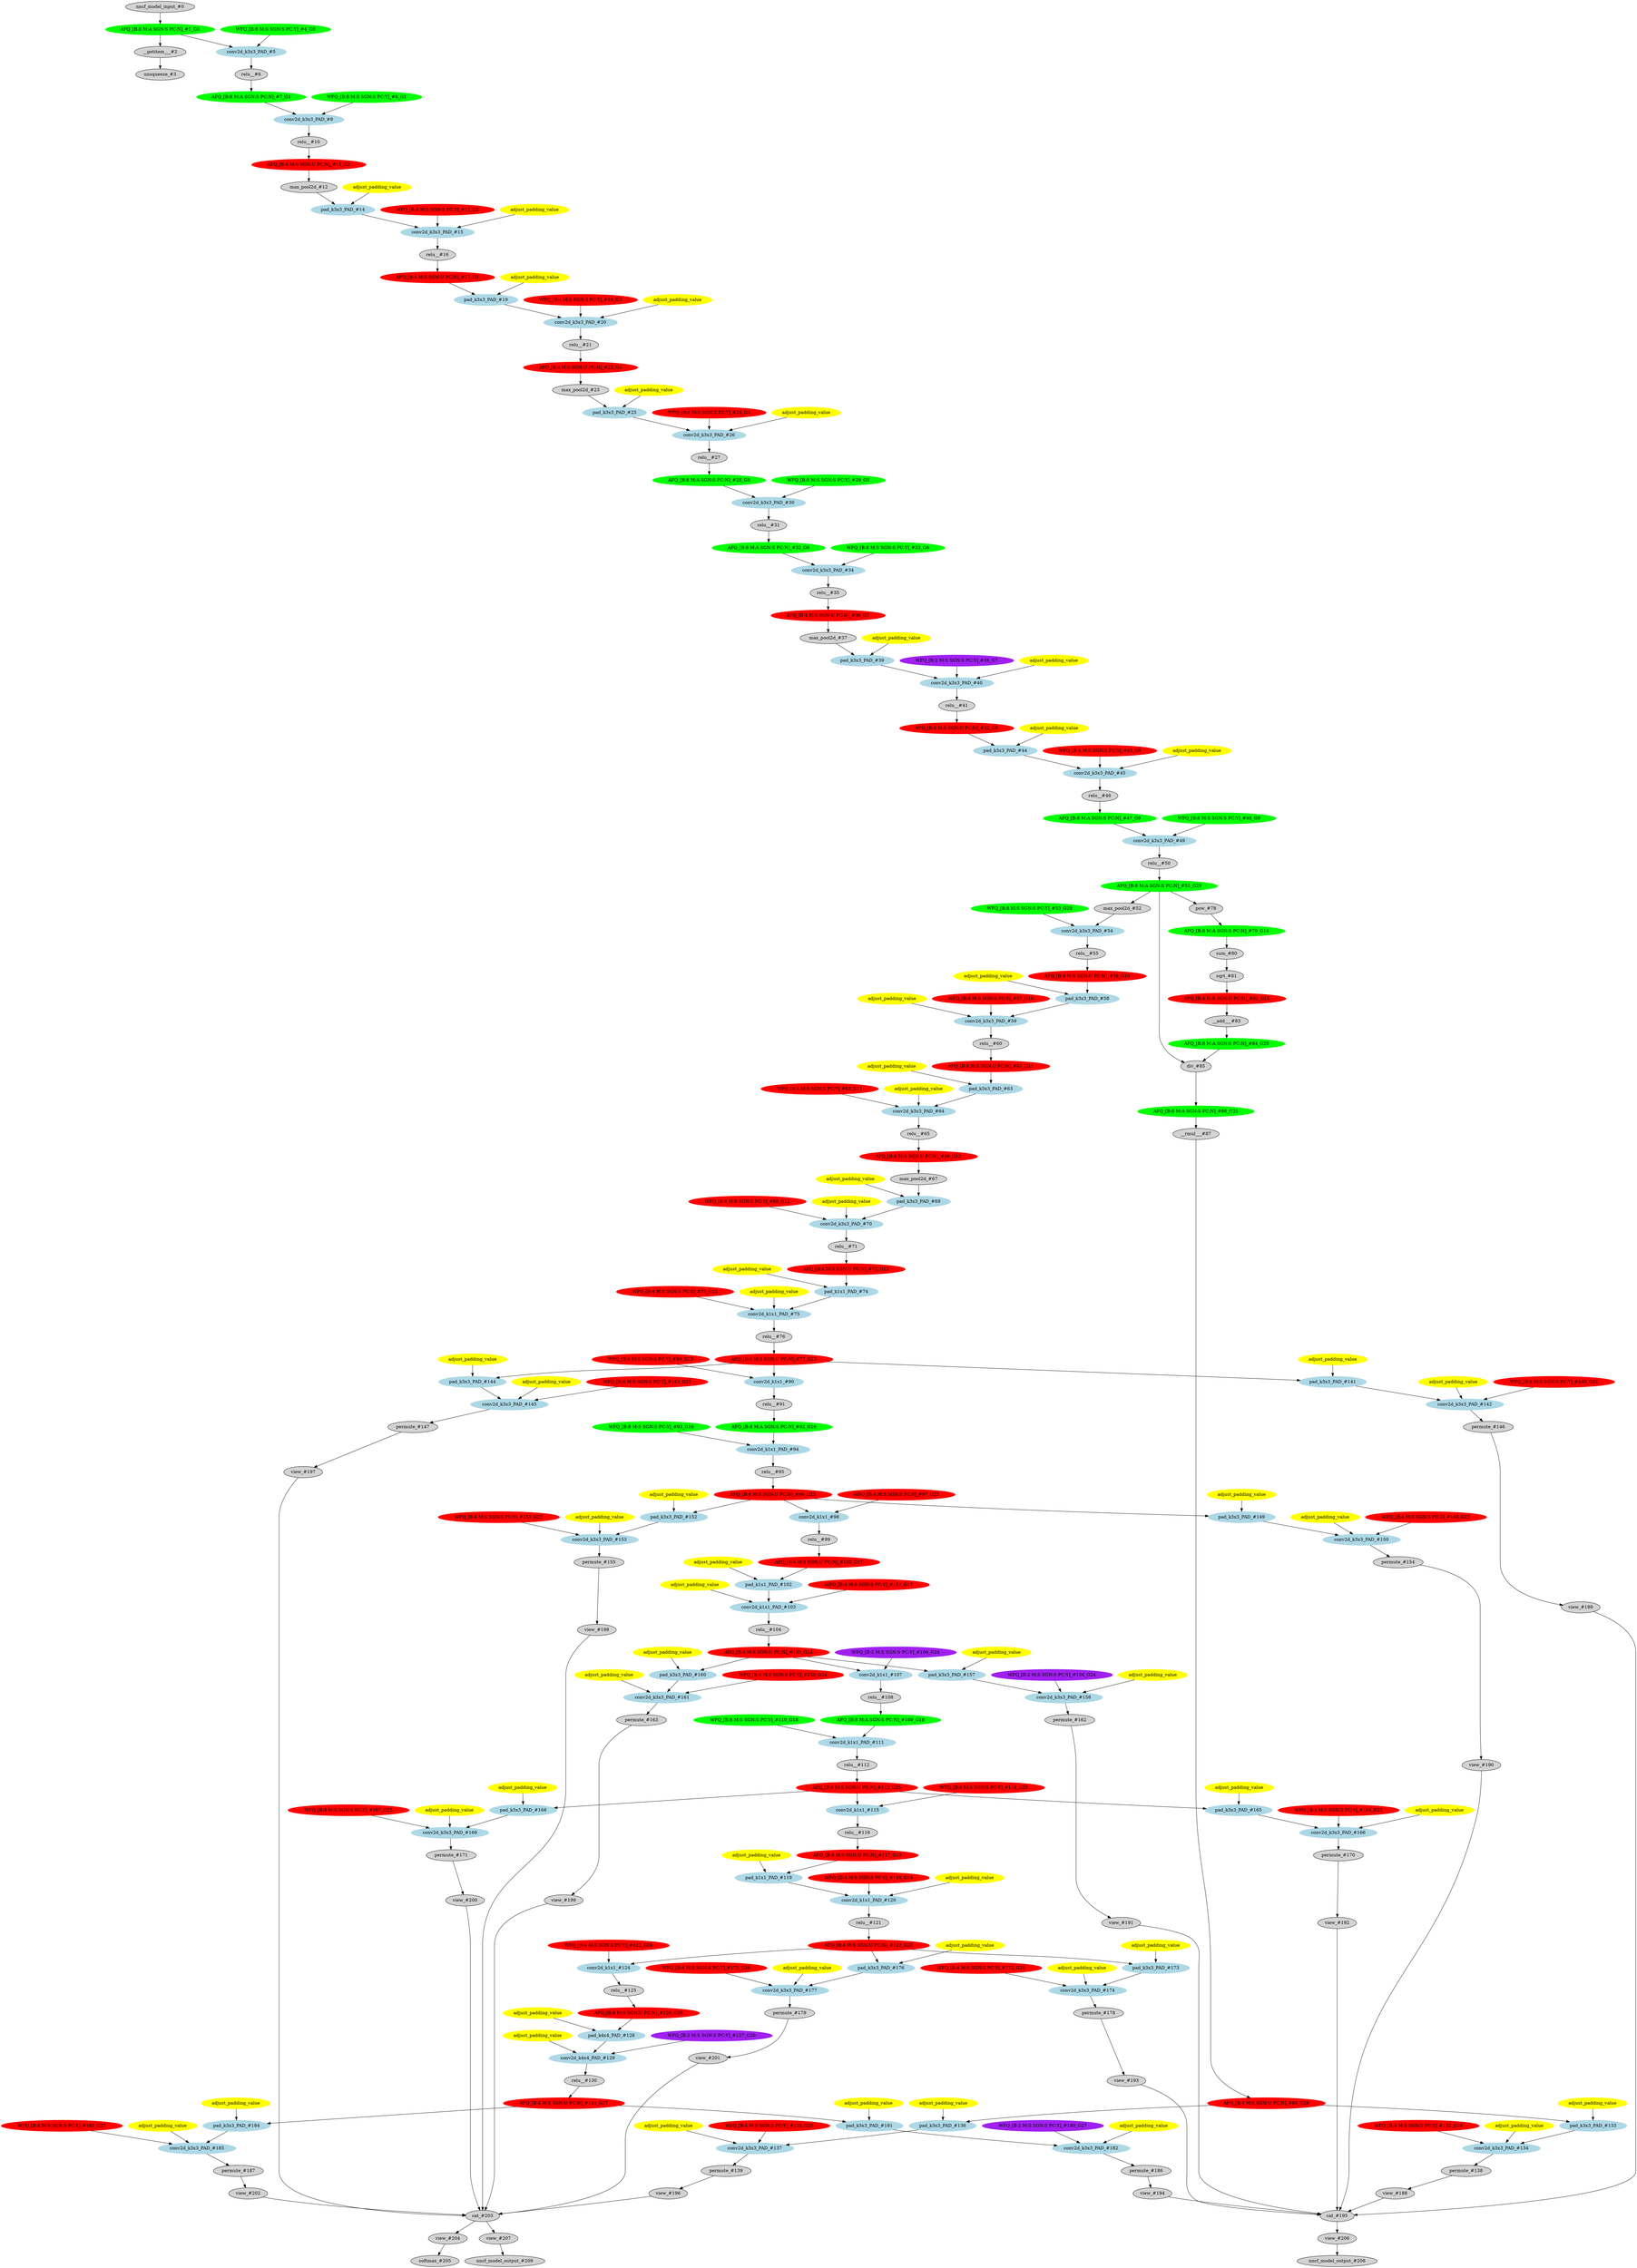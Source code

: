 strict digraph  {
"0 /nncf_model_input_0" [id=0, label="nncf_model_input_#0", style=filled, type=nncf_model_input];
"1 AsymmetricQuantizer/asymmetric_quantize_0" [color=green, id=1, label="AFQ_[B:8 M:A SGN:S PC:N]_#1_G0", style=filled, type=asymmetric_quantize];
"2 SSD_VGG/__getitem___0" [id=2, label="__getitem___#2", style=filled, type=__getitem__];
"3 SSD_VGG/unsqueeze_0" [id=3, label="unsqueeze_#3", style=filled, type=unsqueeze];
"4 SSD_VGG/MultiOutputSequential[basenet]/NNCFConv2d[0]/ModuleDict[pre_ops]/UpdateWeight[0]/SymmetricQuantizer[op]/symmetric_quantize_0" [color=green, id=4, label="WFQ_[B:8 M:S SGN:S PC:Y]_#4_G0", style=filled, type=symmetric_quantize];
"5 SSD_VGG/MultiOutputSequential[basenet]/NNCFConv2d[0]/conv2d_0" [color=lightblue, id=5, label="conv2d_k3x3_PAD_#5", style=filled, type=conv2d];
"6 SSD_VGG/MultiOutputSequential[basenet]/ReLU[1]/relu__0" [id=6, label="relu__#6", style=filled, type=relu_];
"7 SSD_VGG/MultiOutputSequential[basenet]/ReLU[1]/AsymmetricQuantizer/asymmetric_quantize_0" [color=green, id=7, label="AFQ_[B:8 M:A SGN:S PC:N]_#7_G1", style=filled, type=asymmetric_quantize];
"8 SSD_VGG/MultiOutputSequential[basenet]/NNCFConv2d[2]/ModuleDict[pre_ops]/UpdateWeight[0]/SymmetricQuantizer[op]/symmetric_quantize_0" [color=green, id=8, label="WFQ_[B:8 M:S SGN:S PC:Y]_#8_G1", style=filled, type=symmetric_quantize];
"9 SSD_VGG/MultiOutputSequential[basenet]/NNCFConv2d[2]/conv2d_0" [color=lightblue, id=9, label="conv2d_k3x3_PAD_#9", style=filled, type=conv2d];
"10 SSD_VGG/MultiOutputSequential[basenet]/ReLU[3]/relu__0" [id=10, label="relu__#10", style=filled, type=relu_];
"11 SSD_VGG/MultiOutputSequential[basenet]/ReLU[3]/SymmetricQuantizer/symmetric_quantize_0" [color=red, id=11, label="AFQ_[B:4 M:S SGN:U PC:N]_#11_G2", style=filled, type=symmetric_quantize];
"12 SSD_VGG/MultiOutputSequential[basenet]/MaxPool2d[4]/max_pool2d_0" [id=12, label="max_pool2d_#12", style=filled, type=max_pool2d];
"13 SSD_VGG/MultiOutputSequential[basenet]/NNCFConv2d[5]/ModuleDict[pre_ops]/UpdateWeight[1]/SymmetricQuantizer[op]/symmetric_quantize_0" [color=red, id=13, label="WFQ_[B:4 M:S SGN:S PC:Y]_#13_G2", style=filled, type=symmetric_quantize];
"14 SSD_VGG/MultiOutputSequential[basenet]/NNCFConv2d[5]/pad_0" [color=lightblue, id=14, label="pad_k3x3_PAD_#14", style=filled, type=pad];
"15 SSD_VGG/MultiOutputSequential[basenet]/NNCFConv2d[5]/conv2d_0" [color=lightblue, id=15, label="conv2d_k3x3_PAD_#15", style=filled, type=conv2d];
"16 SSD_VGG/MultiOutputSequential[basenet]/ReLU[6]/relu__0" [id=16, label="relu__#16", style=filled, type=relu_];
"17 SSD_VGG/MultiOutputSequential[basenet]/ReLU[6]/SymmetricQuantizer/symmetric_quantize_0" [color=red, id=17, label="AFQ_[B:4 M:S SGN:U PC:N]_#17_G3", style=filled, type=symmetric_quantize];
"18 SSD_VGG/MultiOutputSequential[basenet]/NNCFConv2d[7]/ModuleDict[pre_ops]/UpdateWeight[1]/SymmetricQuantizer[op]/symmetric_quantize_0" [color=red, id=18, label="WFQ_[B:4 M:S SGN:S PC:Y]_#18_G3", style=filled, type=symmetric_quantize];
"19 SSD_VGG/MultiOutputSequential[basenet]/NNCFConv2d[7]/pad_0" [color=lightblue, id=19, label="pad_k3x3_PAD_#19", style=filled, type=pad];
"20 SSD_VGG/MultiOutputSequential[basenet]/NNCFConv2d[7]/conv2d_0" [color=lightblue, id=20, label="conv2d_k3x3_PAD_#20", style=filled, type=conv2d];
"21 SSD_VGG/MultiOutputSequential[basenet]/ReLU[8]/relu__0" [id=21, label="relu__#21", style=filled, type=relu_];
"22 SSD_VGG/MultiOutputSequential[basenet]/ReLU[8]/SymmetricQuantizer/symmetric_quantize_0" [color=red, id=22, label="AFQ_[B:4 M:S SGN:U PC:N]_#22_G4", style=filled, type=symmetric_quantize];
"23 SSD_VGG/MultiOutputSequential[basenet]/MaxPool2d[9]/max_pool2d_0" [id=23, label="max_pool2d_#23", style=filled, type=max_pool2d];
"24 SSD_VGG/MultiOutputSequential[basenet]/NNCFConv2d[10]/ModuleDict[pre_ops]/UpdateWeight[1]/SymmetricQuantizer[op]/symmetric_quantize_0" [color=red, id=24, label="WFQ_[B:4 M:S SGN:S PC:Y]_#24_G4", style=filled, type=symmetric_quantize];
"25 SSD_VGG/MultiOutputSequential[basenet]/NNCFConv2d[10]/pad_0" [color=lightblue, id=25, label="pad_k3x3_PAD_#25", style=filled, type=pad];
"26 SSD_VGG/MultiOutputSequential[basenet]/NNCFConv2d[10]/conv2d_0" [color=lightblue, id=26, label="conv2d_k3x3_PAD_#26", style=filled, type=conv2d];
"27 SSD_VGG/MultiOutputSequential[basenet]/ReLU[11]/relu__0" [id=27, label="relu__#27", style=filled, type=relu_];
"28 SSD_VGG/MultiOutputSequential[basenet]/ReLU[11]/AsymmetricQuantizer/asymmetric_quantize_0" [color=green, id=28, label="AFQ_[B:8 M:A SGN:S PC:N]_#28_G5", style=filled, type=asymmetric_quantize];
"29 SSD_VGG/MultiOutputSequential[basenet]/NNCFConv2d[12]/ModuleDict[pre_ops]/UpdateWeight[0]/SymmetricQuantizer[op]/symmetric_quantize_0" [color=green, id=29, label="WFQ_[B:8 M:S SGN:S PC:Y]_#29_G5", style=filled, type=symmetric_quantize];
"30 SSD_VGG/MultiOutputSequential[basenet]/NNCFConv2d[12]/conv2d_0" [color=lightblue, id=30, label="conv2d_k3x3_PAD_#30", style=filled, type=conv2d];
"31 SSD_VGG/MultiOutputSequential[basenet]/ReLU[13]/relu__0" [id=31, label="relu__#31", style=filled, type=relu_];
"32 SSD_VGG/MultiOutputSequential[basenet]/ReLU[13]/AsymmetricQuantizer/asymmetric_quantize_0" [color=green, id=32, label="AFQ_[B:8 M:A SGN:S PC:N]_#32_G6", style=filled, type=asymmetric_quantize];
"33 SSD_VGG/MultiOutputSequential[basenet]/NNCFConv2d[14]/ModuleDict[pre_ops]/UpdateWeight[0]/SymmetricQuantizer[op]/symmetric_quantize_0" [color=green, id=33, label="WFQ_[B:8 M:S SGN:S PC:Y]_#33_G6", style=filled, type=symmetric_quantize];
"34 SSD_VGG/MultiOutputSequential[basenet]/NNCFConv2d[14]/conv2d_0" [color=lightblue, id=34, label="conv2d_k3x3_PAD_#34", style=filled, type=conv2d];
"35 SSD_VGG/MultiOutputSequential[basenet]/ReLU[15]/relu__0" [id=35, label="relu__#35", style=filled, type=relu_];
"36 SSD_VGG/MultiOutputSequential[basenet]/ReLU[15]/SymmetricQuantizer/symmetric_quantize_0" [color=red, id=36, label="AFQ_[B:4 M:S SGN:U PC:N]_#36_G7", style=filled, type=symmetric_quantize];
"37 SSD_VGG/MultiOutputSequential[basenet]/MaxPool2d[16]/max_pool2d_0" [id=37, label="max_pool2d_#37", style=filled, type=max_pool2d];
"38 SSD_VGG/MultiOutputSequential[basenet]/NNCFConv2d[17]/ModuleDict[pre_ops]/UpdateWeight[1]/SymmetricQuantizer[op]/symmetric_quantize_0" [color=purple, id=38, label="WFQ_[B:2 M:S SGN:S PC:Y]_#38_G7", style=filled, type=symmetric_quantize];
"39 SSD_VGG/MultiOutputSequential[basenet]/NNCFConv2d[17]/pad_0" [color=lightblue, id=39, label="pad_k3x3_PAD_#39", style=filled, type=pad];
"40 SSD_VGG/MultiOutputSequential[basenet]/NNCFConv2d[17]/conv2d_0" [color=lightblue, id=40, label="conv2d_k3x3_PAD_#40", style=filled, type=conv2d];
"41 SSD_VGG/MultiOutputSequential[basenet]/ReLU[18]/relu__0" [id=41, label="relu__#41", style=filled, type=relu_];
"42 SSD_VGG/MultiOutputSequential[basenet]/ReLU[18]/SymmetricQuantizer/symmetric_quantize_0" [color=red, id=42, label="AFQ_[B:4 M:S SGN:U PC:N]_#42_G8", style=filled, type=symmetric_quantize];
"43 SSD_VGG/MultiOutputSequential[basenet]/NNCFConv2d[19]/ModuleDict[pre_ops]/UpdateWeight[1]/SymmetricQuantizer[op]/symmetric_quantize_0" [color=red, id=43, label="WFQ_[B:4 M:S SGN:S PC:Y]_#43_G8", style=filled, type=symmetric_quantize];
"44 SSD_VGG/MultiOutputSequential[basenet]/NNCFConv2d[19]/pad_0" [color=lightblue, id=44, label="pad_k3x3_PAD_#44", style=filled, type=pad];
"45 SSD_VGG/MultiOutputSequential[basenet]/NNCFConv2d[19]/conv2d_0" [color=lightblue, id=45, label="conv2d_k3x3_PAD_#45", style=filled, type=conv2d];
"46 SSD_VGG/MultiOutputSequential[basenet]/ReLU[20]/relu__0" [id=46, label="relu__#46", style=filled, type=relu_];
"47 SSD_VGG/MultiOutputSequential[basenet]/ReLU[20]/AsymmetricQuantizer/asymmetric_quantize_0" [color=green, id=47, label="AFQ_[B:8 M:A SGN:S PC:N]_#47_G9", style=filled, type=asymmetric_quantize];
"48 SSD_VGG/MultiOutputSequential[basenet]/NNCFConv2d[21]/ModuleDict[pre_ops]/UpdateWeight[0]/SymmetricQuantizer[op]/symmetric_quantize_0" [color=green, id=48, label="WFQ_[B:8 M:S SGN:S PC:Y]_#48_G9", style=filled, type=symmetric_quantize];
"49 SSD_VGG/MultiOutputSequential[basenet]/NNCFConv2d[21]/conv2d_0" [color=lightblue, id=49, label="conv2d_k3x3_PAD_#49", style=filled, type=conv2d];
"50 SSD_VGG/MultiOutputSequential[basenet]/ReLU[22]/relu__0" [id=50, label="relu__#50", style=filled, type=relu_];
"51 SSD_VGG/MultiOutputSequential[basenet]/ReLU[22]/AsymmetricQuantizer/asymmetric_quantize_0" [color=green, id=51, label="AFQ_[B:8 M:A SGN:S PC:N]_#51_G29", style=filled, type=asymmetric_quantize];
"52 SSD_VGG/MultiOutputSequential[basenet]/MaxPool2d[23]/max_pool2d_0" [id=52, label="max_pool2d_#52", style=filled, type=max_pool2d];
"53 SSD_VGG/MultiOutputSequential[basenet]/NNCFConv2d[24]/ModuleDict[pre_ops]/UpdateWeight[0]/SymmetricQuantizer[op]/symmetric_quantize_0" [color=green, id=53, label="WFQ_[B:8 M:S SGN:S PC:Y]_#53_G29", style=filled, type=symmetric_quantize];
"54 SSD_VGG/MultiOutputSequential[basenet]/NNCFConv2d[24]/conv2d_0" [color=lightblue, id=54, label="conv2d_k3x3_PAD_#54", style=filled, type=conv2d];
"55 SSD_VGG/MultiOutputSequential[basenet]/ReLU[25]/relu__0" [id=55, label="relu__#55", style=filled, type=relu_];
"56 SSD_VGG/MultiOutputSequential[basenet]/ReLU[25]/SymmetricQuantizer/symmetric_quantize_0" [color=red, id=56, label="AFQ_[B:4 M:S SGN:U PC:N]_#56_G10", style=filled, type=symmetric_quantize];
"57 SSD_VGG/MultiOutputSequential[basenet]/NNCFConv2d[26]/ModuleDict[pre_ops]/UpdateWeight[1]/SymmetricQuantizer[op]/symmetric_quantize_0" [color=red, id=57, label="WFQ_[B:4 M:S SGN:S PC:Y]_#57_G10", style=filled, type=symmetric_quantize];
"58 SSD_VGG/MultiOutputSequential[basenet]/NNCFConv2d[26]/pad_0" [color=lightblue, id=58, label="pad_k3x3_PAD_#58", style=filled, type=pad];
"59 SSD_VGG/MultiOutputSequential[basenet]/NNCFConv2d[26]/conv2d_0" [color=lightblue, id=59, label="conv2d_k3x3_PAD_#59", style=filled, type=conv2d];
"60 SSD_VGG/MultiOutputSequential[basenet]/ReLU[27]/relu__0" [id=60, label="relu__#60", style=filled, type=relu_];
"61 SSD_VGG/MultiOutputSequential[basenet]/ReLU[27]/SymmetricQuantizer/symmetric_quantize_0" [color=red, id=61, label="AFQ_[B:4 M:S SGN:U PC:N]_#61_G11", style=filled, type=symmetric_quantize];
"62 SSD_VGG/MultiOutputSequential[basenet]/NNCFConv2d[28]/ModuleDict[pre_ops]/UpdateWeight[1]/SymmetricQuantizer[op]/symmetric_quantize_0" [color=red, id=62, label="WFQ_[B:4 M:S SGN:S PC:Y]_#62_G11", style=filled, type=symmetric_quantize];
"63 SSD_VGG/MultiOutputSequential[basenet]/NNCFConv2d[28]/pad_0" [color=lightblue, id=63, label="pad_k3x3_PAD_#63", style=filled, type=pad];
"64 SSD_VGG/MultiOutputSequential[basenet]/NNCFConv2d[28]/conv2d_0" [color=lightblue, id=64, label="conv2d_k3x3_PAD_#64", style=filled, type=conv2d];
"65 SSD_VGG/MultiOutputSequential[basenet]/ReLU[29]/relu__0" [id=65, label="relu__#65", style=filled, type=relu_];
"66 SSD_VGG/MultiOutputSequential[basenet]/ReLU[29]/SymmetricQuantizer/symmetric_quantize_0" [color=red, id=66, label="AFQ_[B:4 M:S SGN:U PC:N]_#66_G12", style=filled, type=symmetric_quantize];
"67 SSD_VGG/MultiOutputSequential[basenet]/MaxPool2d[30]/max_pool2d_0" [id=67, label="max_pool2d_#67", style=filled, type=max_pool2d];
"68 SSD_VGG/MultiOutputSequential[basenet]/NNCFConv2d[31]/ModuleDict[pre_ops]/UpdateWeight[1]/SymmetricQuantizer[op]/symmetric_quantize_0" [color=red, id=68, label="WFQ_[B:4 M:S SGN:S PC:Y]_#68_G12", style=filled, type=symmetric_quantize];
"69 SSD_VGG/MultiOutputSequential[basenet]/NNCFConv2d[31]/pad_0" [color=lightblue, id=69, label="pad_k3x3_PAD_#69", style=filled, type=pad];
"70 SSD_VGG/MultiOutputSequential[basenet]/NNCFConv2d[31]/conv2d_0" [color=lightblue, id=70, label="conv2d_k3x3_PAD_#70", style=filled, type=conv2d];
"71 SSD_VGG/MultiOutputSequential[basenet]/ReLU[32]/relu__0" [id=71, label="relu__#71", style=filled, type=relu_];
"72 SSD_VGG/MultiOutputSequential[basenet]/ReLU[32]/SymmetricQuantizer/symmetric_quantize_0" [color=red, id=72, label="AFQ_[B:4 M:S SGN:U PC:N]_#72_G13", style=filled, type=symmetric_quantize];
"73 SSD_VGG/MultiOutputSequential[basenet]/NNCFConv2d[33]/ModuleDict[pre_ops]/UpdateWeight[1]/SymmetricQuantizer[op]/symmetric_quantize_0" [color=red, id=73, label="WFQ_[B:4 M:S SGN:S PC:Y]_#73_G13", style=filled, type=symmetric_quantize];
"74 SSD_VGG/MultiOutputSequential[basenet]/NNCFConv2d[33]/pad_0" [color=lightblue, id=74, label="pad_k1x1_PAD_#74", style=filled, type=pad];
"75 SSD_VGG/MultiOutputSequential[basenet]/NNCFConv2d[33]/conv2d_0" [color=lightblue, id=75, label="conv2d_k1x1_PAD_#75", style=filled, type=conv2d];
"76 SSD_VGG/MultiOutputSequential[basenet]/ReLU[34]/relu__0" [id=76, label="relu__#76", style=filled, type=relu_];
"77 SSD_VGG/MultiOutputSequential[basenet]/ReLU[34]/SymmetricQuantizer/symmetric_quantize_0" [color=red, id=77, label="AFQ_[B:4 M:S SGN:U PC:N]_#77_G22", style=filled, type=symmetric_quantize];
"78 SSD_VGG/NNCFUserL2Norm[L2Norm]/pow_0" [id=78, label="pow_#78", style=filled, type=pow];
"79 SSD_VGG/NNCFUserL2Norm[L2Norm]/AsymmetricQuantizer/asymmetric_quantize_0" [color=green, id=79, label="AFQ_[B:8 M:A SGN:S PC:N]_#79_G14", style=filled, type=asymmetric_quantize];
"80 SSD_VGG/NNCFUserL2Norm[L2Norm]/sum_0" [id=80, label="sum_#80", style=filled, type=sum];
"81 SSD_VGG/NNCFUserL2Norm[L2Norm]/sqrt_0" [id=81, label="sqrt_#81", style=filled, type=sqrt];
"82 SSD_VGG/NNCFUserL2Norm[L2Norm]/SymmetricQuantizer/symmetric_quantize_0" [color=red, id=82, label="AFQ_[B:4 M:S SGN:U PC:N]_#82_G15", style=filled, type=symmetric_quantize];
"83 SSD_VGG/NNCFUserL2Norm[L2Norm]/__add___0" [id=83, label="__add___#83", style=filled, type=__add__];
"84 SSD_VGG/NNCFUserL2Norm[L2Norm]/AsymmetricQuantizer/asymmetric_quantize_1" [color=green, id=84, label="AFQ_[B:8 M:A SGN:S PC:N]_#84_G29", style=filled, type=asymmetric_quantize];
"85 SSD_VGG/NNCFUserL2Norm[L2Norm]/div_0" [id=85, label="div_#85", style=filled, type=div];
"86 SSD_VGG/NNCFUserL2Norm[L2Norm]/AsymmetricQuantizer/asymmetric_quantize_2" [color=green, id=86, label="AFQ_[B:8 M:A SGN:S PC:N]_#86_G21", style=filled, type=asymmetric_quantize];
"87 SSD_VGG/NNCFUserL2Norm[L2Norm]/__rmul___0" [id=87, label="__rmul___#87", style=filled, type=__rmul__];
"88 SSD_VGG/NNCFUserL2Norm[L2Norm]/SymmetricQuantizer/symmetric_quantize_1" [color=red, id=88, label="AFQ_[B:4 M:S SGN:U PC:N]_#88_G28", style=filled, type=symmetric_quantize];
"89 SSD_VGG/MultiOutputSequential[extras]/NNCFConv2d[0]/ModuleDict[pre_ops]/UpdateWeight[0]/SymmetricQuantizer[op]/symmetric_quantize_0" [color=red, id=89, label="WFQ_[B:4 M:S SGN:S PC:Y]_#89_G22", style=filled, type=symmetric_quantize];
"90 SSD_VGG/MultiOutputSequential[extras]/NNCFConv2d[0]/conv2d_0" [color=lightblue, id=90, label="conv2d_k1x1_#90", style=filled, type=conv2d];
"91 SSD_VGG/MultiOutputSequential[extras]/ReLU[1]/relu__0" [id=91, label="relu__#91", style=filled, type=relu_];
"92 SSD_VGG/MultiOutputSequential[extras]/ReLU[1]/AsymmetricQuantizer/asymmetric_quantize_0" [color=green, id=92, label="AFQ_[B:8 M:A SGN:S PC:N]_#92_G16", style=filled, type=asymmetric_quantize];
"93 SSD_VGG/MultiOutputSequential[extras]/NNCFConv2d[2]/ModuleDict[pre_ops]/UpdateWeight[0]/SymmetricQuantizer[op]/symmetric_quantize_0" [color=green, id=93, label="WFQ_[B:8 M:S SGN:S PC:Y]_#93_G16", style=filled, type=symmetric_quantize];
"94 SSD_VGG/MultiOutputSequential[extras]/NNCFConv2d[2]/conv2d_0" [color=lightblue, id=94, label="conv2d_k1x1_PAD_#94", style=filled, type=conv2d];
"95 SSD_VGG/MultiOutputSequential[extras]/ReLU[3]/relu__0" [id=95, label="relu__#95", style=filled, type=relu_];
"96 SSD_VGG/MultiOutputSequential[extras]/ReLU[3]/SymmetricQuantizer/symmetric_quantize_0" [color=red, id=96, label="AFQ_[B:4 M:S SGN:U PC:N]_#96_G23", style=filled, type=symmetric_quantize];
"97 SSD_VGG/MultiOutputSequential[extras]/NNCFConv2d[4]/ModuleDict[pre_ops]/UpdateWeight[0]/SymmetricQuantizer[op]/symmetric_quantize_0" [color=red, id=97, label="WFQ_[B:4 M:S SGN:S PC:Y]_#97_G23", style=filled, type=symmetric_quantize];
"98 SSD_VGG/MultiOutputSequential[extras]/NNCFConv2d[4]/conv2d_0" [color=lightblue, id=98, label="conv2d_k1x1_#98", style=filled, type=conv2d];
"99 SSD_VGG/MultiOutputSequential[extras]/ReLU[5]/relu__0" [id=99, label="relu__#99", style=filled, type=relu_];
"100 SSD_VGG/MultiOutputSequential[extras]/ReLU[5]/SymmetricQuantizer/symmetric_quantize_0" [color=red, id=100, label="AFQ_[B:4 M:S SGN:U PC:N]_#100_G17", style=filled, type=symmetric_quantize];
"101 SSD_VGG/MultiOutputSequential[extras]/NNCFConv2d[6]/ModuleDict[pre_ops]/UpdateWeight[1]/SymmetricQuantizer[op]/symmetric_quantize_0" [color=red, id=101, label="WFQ_[B:4 M:S SGN:S PC:Y]_#101_G17", style=filled, type=symmetric_quantize];
"102 SSD_VGG/MultiOutputSequential[extras]/NNCFConv2d[6]/pad_0" [color=lightblue, id=102, label="pad_k1x1_PAD_#102", style=filled, type=pad];
"103 SSD_VGG/MultiOutputSequential[extras]/NNCFConv2d[6]/conv2d_0" [color=lightblue, id=103, label="conv2d_k1x1_PAD_#103", style=filled, type=conv2d];
"104 SSD_VGG/MultiOutputSequential[extras]/ReLU[7]/relu__0" [id=104, label="relu__#104", style=filled, type=relu_];
"105 SSD_VGG/MultiOutputSequential[extras]/ReLU[7]/SymmetricQuantizer/symmetric_quantize_0" [color=red, id=105, label="AFQ_[B:4 M:S SGN:U PC:N]_#105_G24", style=filled, type=symmetric_quantize];
"106 SSD_VGG/MultiOutputSequential[extras]/NNCFConv2d[8]/ModuleDict[pre_ops]/UpdateWeight[0]/SymmetricQuantizer[op]/symmetric_quantize_0" [color=purple, id=106, label="WFQ_[B:2 M:S SGN:S PC:Y]_#106_G24", style=filled, type=symmetric_quantize];
"107 SSD_VGG/MultiOutputSequential[extras]/NNCFConv2d[8]/conv2d_0" [color=lightblue, id=107, label="conv2d_k1x1_#107", style=filled, type=conv2d];
"108 SSD_VGG/MultiOutputSequential[extras]/ReLU[9]/relu__0" [id=108, label="relu__#108", style=filled, type=relu_];
"109 SSD_VGG/MultiOutputSequential[extras]/ReLU[9]/AsymmetricQuantizer/asymmetric_quantize_0" [color=green, id=109, label="AFQ_[B:8 M:A SGN:S PC:N]_#109_G18", style=filled, type=asymmetric_quantize];
"110 SSD_VGG/MultiOutputSequential[extras]/NNCFConv2d[10]/ModuleDict[pre_ops]/UpdateWeight[0]/SymmetricQuantizer[op]/symmetric_quantize_0" [color=green, id=110, label="WFQ_[B:8 M:S SGN:S PC:Y]_#110_G18", style=filled, type=symmetric_quantize];
"111 SSD_VGG/MultiOutputSequential[extras]/NNCFConv2d[10]/conv2d_0" [color=lightblue, id=111, label="conv2d_k1x1_PAD_#111", style=filled, type=conv2d];
"112 SSD_VGG/MultiOutputSequential[extras]/ReLU[11]/relu__0" [id=112, label="relu__#112", style=filled, type=relu_];
"113 SSD_VGG/MultiOutputSequential[extras]/ReLU[11]/SymmetricQuantizer/symmetric_quantize_0" [color=red, id=113, label="AFQ_[B:4 M:S SGN:U PC:N]_#113_G25", style=filled, type=symmetric_quantize];
"114 SSD_VGG/MultiOutputSequential[extras]/NNCFConv2d[12]/ModuleDict[pre_ops]/UpdateWeight[0]/SymmetricQuantizer[op]/symmetric_quantize_0" [color=red, id=114, label="WFQ_[B:4 M:S SGN:S PC:Y]_#114_G25", style=filled, type=symmetric_quantize];
"115 SSD_VGG/MultiOutputSequential[extras]/NNCFConv2d[12]/conv2d_0" [color=lightblue, id=115, label="conv2d_k1x1_#115", style=filled, type=conv2d];
"116 SSD_VGG/MultiOutputSequential[extras]/ReLU[13]/relu__0" [id=116, label="relu__#116", style=filled, type=relu_];
"117 SSD_VGG/MultiOutputSequential[extras]/ReLU[13]/SymmetricQuantizer/symmetric_quantize_0" [color=red, id=117, label="AFQ_[B:4 M:S SGN:U PC:N]_#117_G19", style=filled, type=symmetric_quantize];
"118 SSD_VGG/MultiOutputSequential[extras]/NNCFConv2d[14]/ModuleDict[pre_ops]/UpdateWeight[1]/SymmetricQuantizer[op]/symmetric_quantize_0" [color=red, id=118, label="WFQ_[B:4 M:S SGN:S PC:Y]_#118_G19", style=filled, type=symmetric_quantize];
"119 SSD_VGG/MultiOutputSequential[extras]/NNCFConv2d[14]/pad_0" [color=lightblue, id=119, label="pad_k1x1_PAD_#119", style=filled, type=pad];
"120 SSD_VGG/MultiOutputSequential[extras]/NNCFConv2d[14]/conv2d_0" [color=lightblue, id=120, label="conv2d_k1x1_PAD_#120", style=filled, type=conv2d];
"121 SSD_VGG/MultiOutputSequential[extras]/ReLU[15]/relu__0" [id=121, label="relu__#121", style=filled, type=relu_];
"122 SSD_VGG/MultiOutputSequential[extras]/ReLU[15]/SymmetricQuantizer/symmetric_quantize_0" [color=red, id=122, label="AFQ_[B:4 M:S SGN:U PC:N]_#122_G26", style=filled, type=symmetric_quantize];
"123 SSD_VGG/MultiOutputSequential[extras]/NNCFConv2d[16]/ModuleDict[pre_ops]/UpdateWeight[0]/SymmetricQuantizer[op]/symmetric_quantize_0" [color=red, id=123, label="WFQ_[B:4 M:S SGN:S PC:Y]_#123_G26", style=filled, type=symmetric_quantize];
"124 SSD_VGG/MultiOutputSequential[extras]/NNCFConv2d[16]/conv2d_0" [color=lightblue, id=124, label="conv2d_k1x1_#124", style=filled, type=conv2d];
"125 SSD_VGG/MultiOutputSequential[extras]/ReLU[17]/relu__0" [id=125, label="relu__#125", style=filled, type=relu_];
"126 SSD_VGG/MultiOutputSequential[extras]/ReLU[17]/SymmetricQuantizer/symmetric_quantize_0" [color=red, id=126, label="AFQ_[B:4 M:S SGN:U PC:N]_#126_G20", style=filled, type=symmetric_quantize];
"127 SSD_VGG/MultiOutputSequential[extras]/NNCFConv2d[18]/ModuleDict[pre_ops]/UpdateWeight[1]/SymmetricQuantizer[op]/symmetric_quantize_0" [color=purple, id=127, label="WFQ_[B:2 M:S SGN:S PC:Y]_#127_G20", style=filled, type=symmetric_quantize];
"128 SSD_VGG/MultiOutputSequential[extras]/NNCFConv2d[18]/pad_0" [color=lightblue, id=128, label="pad_k4x4_PAD_#128", style=filled, type=pad];
"129 SSD_VGG/MultiOutputSequential[extras]/NNCFConv2d[18]/conv2d_0" [color=lightblue, id=129, label="conv2d_k4x4_PAD_#129", style=filled, type=conv2d];
"130 SSD_VGG/MultiOutputSequential[extras]/ReLU[19]/relu__0" [id=130, label="relu__#130", style=filled, type=relu_];
"131 SSD_VGG/MultiOutputSequential[extras]/ReLU[19]/SymmetricQuantizer/symmetric_quantize_0" [color=red, id=131, label="AFQ_[B:4 M:S SGN:U PC:N]_#131_G27", style=filled, type=symmetric_quantize];
"132 SSD_VGG/SSDDetectionOutput[detection_head]/ModuleList[heads]/SSDHead[0]/NNCFConv2d[loc]/ModuleDict[pre_ops]/UpdateWeight[1]/SymmetricQuantizer[op]/symmetric_quantize_0" [color=red, id=132, label="WFQ_[B:4 M:S SGN:S PC:Y]_#132_G28", style=filled, type=symmetric_quantize];
"133 SSD_VGG/SSDDetectionOutput[detection_head]/ModuleList[heads]/SSDHead[0]/NNCFConv2d[loc]/pad_0" [color=lightblue, id=133, label="pad_k3x3_PAD_#133", style=filled, type=pad];
"134 SSD_VGG/SSDDetectionOutput[detection_head]/ModuleList[heads]/SSDHead[0]/NNCFConv2d[loc]/conv2d_0" [color=lightblue, id=134, label="conv2d_k3x3_PAD_#134", style=filled, type=conv2d];
"135 SSD_VGG/SSDDetectionOutput[detection_head]/ModuleList[heads]/SSDHead[0]/NNCFConv2d[conf]/ModuleDict[pre_ops]/UpdateWeight[1]/SymmetricQuantizer[op]/symmetric_quantize_0" [color=red, id=135, label="WFQ_[B:4 M:S SGN:S PC:Y]_#135_G28", style=filled, type=symmetric_quantize];
"136 SSD_VGG/SSDDetectionOutput[detection_head]/ModuleList[heads]/SSDHead[0]/NNCFConv2d[conf]/pad_0" [color=lightblue, id=136, label="pad_k3x3_PAD_#136", style=filled, type=pad];
"137 SSD_VGG/SSDDetectionOutput[detection_head]/ModuleList[heads]/SSDHead[0]/NNCFConv2d[conf]/conv2d_0" [color=lightblue, id=137, label="conv2d_k3x3_PAD_#137", style=filled, type=conv2d];
"138 SSD_VGG/SSDDetectionOutput[detection_head]/ModuleList[heads]/SSDHead[0]/permute_0" [id=138, label="permute_#138", style=filled, type=permute];
"139 SSD_VGG/SSDDetectionOutput[detection_head]/ModuleList[heads]/SSDHead[0]/permute_1" [id=139, label="permute_#139", style=filled, type=permute];
"140 SSD_VGG/SSDDetectionOutput[detection_head]/ModuleList[heads]/SSDHead[1]/NNCFConv2d[loc]/ModuleDict[pre_ops]/UpdateWeight[1]/SymmetricQuantizer[op]/symmetric_quantize_0" [color=red, id=140, label="WFQ_[B:4 M:S SGN:S PC:Y]_#140_G22", style=filled, type=symmetric_quantize];
"141 SSD_VGG/SSDDetectionOutput[detection_head]/ModuleList[heads]/SSDHead[1]/NNCFConv2d[loc]/pad_0" [color=lightblue, id=141, label="pad_k3x3_PAD_#141", style=filled, type=pad];
"142 SSD_VGG/SSDDetectionOutput[detection_head]/ModuleList[heads]/SSDHead[1]/NNCFConv2d[loc]/conv2d_0" [color=lightblue, id=142, label="conv2d_k3x3_PAD_#142", style=filled, type=conv2d];
"143 SSD_VGG/SSDDetectionOutput[detection_head]/ModuleList[heads]/SSDHead[1]/NNCFConv2d[conf]/ModuleDict[pre_ops]/UpdateWeight[1]/SymmetricQuantizer[op]/symmetric_quantize_0" [color=red, id=143, label="WFQ_[B:4 M:S SGN:S PC:Y]_#143_G22", style=filled, type=symmetric_quantize];
"144 SSD_VGG/SSDDetectionOutput[detection_head]/ModuleList[heads]/SSDHead[1]/NNCFConv2d[conf]/pad_0" [color=lightblue, id=144, label="pad_k3x3_PAD_#144", style=filled, type=pad];
"145 SSD_VGG/SSDDetectionOutput[detection_head]/ModuleList[heads]/SSDHead[1]/NNCFConv2d[conf]/conv2d_0" [color=lightblue, id=145, label="conv2d_k3x3_PAD_#145", style=filled, type=conv2d];
"146 SSD_VGG/SSDDetectionOutput[detection_head]/ModuleList[heads]/SSDHead[1]/permute_0" [id=146, label="permute_#146", style=filled, type=permute];
"147 SSD_VGG/SSDDetectionOutput[detection_head]/ModuleList[heads]/SSDHead[1]/permute_1" [id=147, label="permute_#147", style=filled, type=permute];
"148 SSD_VGG/SSDDetectionOutput[detection_head]/ModuleList[heads]/SSDHead[2]/NNCFConv2d[loc]/ModuleDict[pre_ops]/UpdateWeight[1]/SymmetricQuantizer[op]/symmetric_quantize_0" [color=red, id=148, label="WFQ_[B:4 M:S SGN:S PC:Y]_#148_G23", style=filled, type=symmetric_quantize];
"149 SSD_VGG/SSDDetectionOutput[detection_head]/ModuleList[heads]/SSDHead[2]/NNCFConv2d[loc]/pad_0" [color=lightblue, id=149, label="pad_k3x3_PAD_#149", style=filled, type=pad];
"150 SSD_VGG/SSDDetectionOutput[detection_head]/ModuleList[heads]/SSDHead[2]/NNCFConv2d[loc]/conv2d_0" [color=lightblue, id=150, label="conv2d_k3x3_PAD_#150", style=filled, type=conv2d];
"151 SSD_VGG/SSDDetectionOutput[detection_head]/ModuleList[heads]/SSDHead[2]/NNCFConv2d[conf]/ModuleDict[pre_ops]/UpdateWeight[1]/SymmetricQuantizer[op]/symmetric_quantize_0" [color=red, id=151, label="WFQ_[B:4 M:S SGN:S PC:Y]_#151_G23", style=filled, type=symmetric_quantize];
"152 SSD_VGG/SSDDetectionOutput[detection_head]/ModuleList[heads]/SSDHead[2]/NNCFConv2d[conf]/pad_0" [color=lightblue, id=152, label="pad_k3x3_PAD_#152", style=filled, type=pad];
"153 SSD_VGG/SSDDetectionOutput[detection_head]/ModuleList[heads]/SSDHead[2]/NNCFConv2d[conf]/conv2d_0" [color=lightblue, id=153, label="conv2d_k3x3_PAD_#153", style=filled, type=conv2d];
"154 SSD_VGG/SSDDetectionOutput[detection_head]/ModuleList[heads]/SSDHead[2]/permute_0" [id=154, label="permute_#154", style=filled, type=permute];
"155 SSD_VGG/SSDDetectionOutput[detection_head]/ModuleList[heads]/SSDHead[2]/permute_1" [id=155, label="permute_#155", style=filled, type=permute];
"156 SSD_VGG/SSDDetectionOutput[detection_head]/ModuleList[heads]/SSDHead[3]/NNCFConv2d[loc]/ModuleDict[pre_ops]/UpdateWeight[1]/SymmetricQuantizer[op]/symmetric_quantize_0" [color=purple, id=156, label="WFQ_[B:2 M:S SGN:S PC:Y]_#156_G24", style=filled, type=symmetric_quantize];
"157 SSD_VGG/SSDDetectionOutput[detection_head]/ModuleList[heads]/SSDHead[3]/NNCFConv2d[loc]/pad_0" [color=lightblue, id=157, label="pad_k3x3_PAD_#157", style=filled, type=pad];
"158 SSD_VGG/SSDDetectionOutput[detection_head]/ModuleList[heads]/SSDHead[3]/NNCFConv2d[loc]/conv2d_0" [color=lightblue, id=158, label="conv2d_k3x3_PAD_#158", style=filled, type=conv2d];
"159 SSD_VGG/SSDDetectionOutput[detection_head]/ModuleList[heads]/SSDHead[3]/NNCFConv2d[conf]/ModuleDict[pre_ops]/UpdateWeight[1]/SymmetricQuantizer[op]/symmetric_quantize_0" [color=red, id=159, label="WFQ_[B:4 M:S SGN:S PC:Y]_#159_G24", style=filled, type=symmetric_quantize];
"160 SSD_VGG/SSDDetectionOutput[detection_head]/ModuleList[heads]/SSDHead[3]/NNCFConv2d[conf]/pad_0" [color=lightblue, id=160, label="pad_k3x3_PAD_#160", style=filled, type=pad];
"161 SSD_VGG/SSDDetectionOutput[detection_head]/ModuleList[heads]/SSDHead[3]/NNCFConv2d[conf]/conv2d_0" [color=lightblue, id=161, label="conv2d_k3x3_PAD_#161", style=filled, type=conv2d];
"162 SSD_VGG/SSDDetectionOutput[detection_head]/ModuleList[heads]/SSDHead[3]/permute_0" [id=162, label="permute_#162", style=filled, type=permute];
"163 SSD_VGG/SSDDetectionOutput[detection_head]/ModuleList[heads]/SSDHead[3]/permute_1" [id=163, label="permute_#163", style=filled, type=permute];
"164 SSD_VGG/SSDDetectionOutput[detection_head]/ModuleList[heads]/SSDHead[4]/NNCFConv2d[loc]/ModuleDict[pre_ops]/UpdateWeight[1]/SymmetricQuantizer[op]/symmetric_quantize_0" [color=red, id=164, label="WFQ_[B:4 M:S SGN:S PC:Y]_#164_G25", style=filled, type=symmetric_quantize];
"165 SSD_VGG/SSDDetectionOutput[detection_head]/ModuleList[heads]/SSDHead[4]/NNCFConv2d[loc]/pad_0" [color=lightblue, id=165, label="pad_k3x3_PAD_#165", style=filled, type=pad];
"166 SSD_VGG/SSDDetectionOutput[detection_head]/ModuleList[heads]/SSDHead[4]/NNCFConv2d[loc]/conv2d_0" [color=lightblue, id=166, label="conv2d_k3x3_PAD_#166", style=filled, type=conv2d];
"167 SSD_VGG/SSDDetectionOutput[detection_head]/ModuleList[heads]/SSDHead[4]/NNCFConv2d[conf]/ModuleDict[pre_ops]/UpdateWeight[1]/SymmetricQuantizer[op]/symmetric_quantize_0" [color=red, id=167, label="WFQ_[B:4 M:S SGN:S PC:Y]_#167_G25", style=filled, type=symmetric_quantize];
"168 SSD_VGG/SSDDetectionOutput[detection_head]/ModuleList[heads]/SSDHead[4]/NNCFConv2d[conf]/pad_0" [color=lightblue, id=168, label="pad_k3x3_PAD_#168", style=filled, type=pad];
"169 SSD_VGG/SSDDetectionOutput[detection_head]/ModuleList[heads]/SSDHead[4]/NNCFConv2d[conf]/conv2d_0" [color=lightblue, id=169, label="conv2d_k3x3_PAD_#169", style=filled, type=conv2d];
"170 SSD_VGG/SSDDetectionOutput[detection_head]/ModuleList[heads]/SSDHead[4]/permute_0" [id=170, label="permute_#170", style=filled, type=permute];
"171 SSD_VGG/SSDDetectionOutput[detection_head]/ModuleList[heads]/SSDHead[4]/permute_1" [id=171, label="permute_#171", style=filled, type=permute];
"172 SSD_VGG/SSDDetectionOutput[detection_head]/ModuleList[heads]/SSDHead[5]/NNCFConv2d[loc]/ModuleDict[pre_ops]/UpdateWeight[1]/SymmetricQuantizer[op]/symmetric_quantize_0" [color=red, id=172, label="WFQ_[B:4 M:S SGN:S PC:Y]_#172_G26", style=filled, type=symmetric_quantize];
"173 SSD_VGG/SSDDetectionOutput[detection_head]/ModuleList[heads]/SSDHead[5]/NNCFConv2d[loc]/pad_0" [color=lightblue, id=173, label="pad_k3x3_PAD_#173", style=filled, type=pad];
"174 SSD_VGG/SSDDetectionOutput[detection_head]/ModuleList[heads]/SSDHead[5]/NNCFConv2d[loc]/conv2d_0" [color=lightblue, id=174, label="conv2d_k3x3_PAD_#174", style=filled, type=conv2d];
"175 SSD_VGG/SSDDetectionOutput[detection_head]/ModuleList[heads]/SSDHead[5]/NNCFConv2d[conf]/ModuleDict[pre_ops]/UpdateWeight[1]/SymmetricQuantizer[op]/symmetric_quantize_0" [color=red, id=175, label="WFQ_[B:4 M:S SGN:S PC:Y]_#175_G26", style=filled, type=symmetric_quantize];
"176 SSD_VGG/SSDDetectionOutput[detection_head]/ModuleList[heads]/SSDHead[5]/NNCFConv2d[conf]/pad_0" [color=lightblue, id=176, label="pad_k3x3_PAD_#176", style=filled, type=pad];
"177 SSD_VGG/SSDDetectionOutput[detection_head]/ModuleList[heads]/SSDHead[5]/NNCFConv2d[conf]/conv2d_0" [color=lightblue, id=177, label="conv2d_k3x3_PAD_#177", style=filled, type=conv2d];
"178 SSD_VGG/SSDDetectionOutput[detection_head]/ModuleList[heads]/SSDHead[5]/permute_0" [id=178, label="permute_#178", style=filled, type=permute];
"179 SSD_VGG/SSDDetectionOutput[detection_head]/ModuleList[heads]/SSDHead[5]/permute_1" [id=179, label="permute_#179", style=filled, type=permute];
"180 SSD_VGG/SSDDetectionOutput[detection_head]/ModuleList[heads]/SSDHead[6]/NNCFConv2d[loc]/ModuleDict[pre_ops]/UpdateWeight[1]/SymmetricQuantizer[op]/symmetric_quantize_0" [color=purple, id=180, label="WFQ_[B:2 M:S SGN:S PC:Y]_#180_G27", style=filled, type=symmetric_quantize];
"181 SSD_VGG/SSDDetectionOutput[detection_head]/ModuleList[heads]/SSDHead[6]/NNCFConv2d[loc]/pad_0" [color=lightblue, id=181, label="pad_k3x3_PAD_#181", style=filled, type=pad];
"182 SSD_VGG/SSDDetectionOutput[detection_head]/ModuleList[heads]/SSDHead[6]/NNCFConv2d[loc]/conv2d_0" [color=lightblue, id=182, label="conv2d_k3x3_PAD_#182", style=filled, type=conv2d];
"183 SSD_VGG/SSDDetectionOutput[detection_head]/ModuleList[heads]/SSDHead[6]/NNCFConv2d[conf]/ModuleDict[pre_ops]/UpdateWeight[1]/SymmetricQuantizer[op]/symmetric_quantize_0" [color=red, id=183, label="WFQ_[B:4 M:S SGN:S PC:Y]_#183_G27", style=filled, type=symmetric_quantize];
"184 SSD_VGG/SSDDetectionOutput[detection_head]/ModuleList[heads]/SSDHead[6]/NNCFConv2d[conf]/pad_0" [color=lightblue, id=184, label="pad_k3x3_PAD_#184", style=filled, type=pad];
"185 SSD_VGG/SSDDetectionOutput[detection_head]/ModuleList[heads]/SSDHead[6]/NNCFConv2d[conf]/conv2d_0" [color=lightblue, id=185, label="conv2d_k3x3_PAD_#185", style=filled, type=conv2d];
"186 SSD_VGG/SSDDetectionOutput[detection_head]/ModuleList[heads]/SSDHead[6]/permute_0" [id=186, label="permute_#186", style=filled, type=permute];
"187 SSD_VGG/SSDDetectionOutput[detection_head]/ModuleList[heads]/SSDHead[6]/permute_1" [id=187, label="permute_#187", style=filled, type=permute];
"188 SSD_VGG/SSDDetectionOutput[detection_head]/view_0" [id=188, label="view_#188", style=filled, type=view];
"189 SSD_VGG/SSDDetectionOutput[detection_head]/view_1" [id=189, label="view_#189", style=filled, type=view];
"190 SSD_VGG/SSDDetectionOutput[detection_head]/view_2" [id=190, label="view_#190", style=filled, type=view];
"191 SSD_VGG/SSDDetectionOutput[detection_head]/view_3" [id=191, label="view_#191", style=filled, type=view];
"192 SSD_VGG/SSDDetectionOutput[detection_head]/view_4" [id=192, label="view_#192", style=filled, type=view];
"193 SSD_VGG/SSDDetectionOutput[detection_head]/view_5" [id=193, label="view_#193", style=filled, type=view];
"194 SSD_VGG/SSDDetectionOutput[detection_head]/view_6" [id=194, label="view_#194", style=filled, type=view];
"195 SSD_VGG/SSDDetectionOutput[detection_head]/cat_0" [id=195, label="cat_#195", style=filled, type=cat];
"196 SSD_VGG/SSDDetectionOutput[detection_head]/view_7" [id=196, label="view_#196", style=filled, type=view];
"197 SSD_VGG/SSDDetectionOutput[detection_head]/view_8" [id=197, label="view_#197", style=filled, type=view];
"198 SSD_VGG/SSDDetectionOutput[detection_head]/view_9" [id=198, label="view_#198", style=filled, type=view];
"199 SSD_VGG/SSDDetectionOutput[detection_head]/view_10" [id=199, label="view_#199", style=filled, type=view];
"200 SSD_VGG/SSDDetectionOutput[detection_head]/view_11" [id=200, label="view_#200", style=filled, type=view];
"201 SSD_VGG/SSDDetectionOutput[detection_head]/view_12" [id=201, label="view_#201", style=filled, type=view];
"202 SSD_VGG/SSDDetectionOutput[detection_head]/view_13" [id=202, label="view_#202", style=filled, type=view];
"203 SSD_VGG/SSDDetectionOutput[detection_head]/cat_1" [id=203, label="cat_#203", style=filled, type=cat];
"204 SSD_VGG/SSDDetectionOutput[detection_head]/view_14" [id=204, label="view_#204", style=filled, type=view];
"205 SSD_VGG/SSDDetectionOutput[detection_head]/softmax_0" [id=205, label="softmax_#205", style=filled, type=softmax];
"206 SSD_VGG/SSDDetectionOutput[detection_head]/view_15" [id=206, label="view_#206", style=filled, type=view];
"207 SSD_VGG/SSDDetectionOutput[detection_head]/view_16" [id=207, label="view_#207", style=filled, type=view];
"208 /nncf_model_output_0" [id=208, label="nncf_model_output_#208", style=filled, type=nncf_model_output];
"209 /nncf_model_output_1" [id=209, label="nncf_model_output_#209", style=filled, type=nncf_model_output];
"14 SSD_VGG/MultiOutputSequential[basenet]/NNCFConv2d[5]/pad_0_apad" [color=yellow, label=adjust_padding_value, style=filled, type=""];
"15 SSD_VGG/MultiOutputSequential[basenet]/NNCFConv2d[5]/conv2d_0_apad" [color=yellow, label=adjust_padding_value, style=filled, type=""];
"19 SSD_VGG/MultiOutputSequential[basenet]/NNCFConv2d[7]/pad_0_apad" [color=yellow, label=adjust_padding_value, style=filled, type=""];
"20 SSD_VGG/MultiOutputSequential[basenet]/NNCFConv2d[7]/conv2d_0_apad" [color=yellow, label=adjust_padding_value, style=filled, type=""];
"25 SSD_VGG/MultiOutputSequential[basenet]/NNCFConv2d[10]/pad_0_apad" [color=yellow, label=adjust_padding_value, style=filled, type=""];
"26 SSD_VGG/MultiOutputSequential[basenet]/NNCFConv2d[10]/conv2d_0_apad" [color=yellow, label=adjust_padding_value, style=filled, type=""];
"39 SSD_VGG/MultiOutputSequential[basenet]/NNCFConv2d[17]/pad_0_apad" [color=yellow, label=adjust_padding_value, style=filled, type=""];
"40 SSD_VGG/MultiOutputSequential[basenet]/NNCFConv2d[17]/conv2d_0_apad" [color=yellow, label=adjust_padding_value, style=filled, type=""];
"44 SSD_VGG/MultiOutputSequential[basenet]/NNCFConv2d[19]/pad_0_apad" [color=yellow, label=adjust_padding_value, style=filled, type=""];
"45 SSD_VGG/MultiOutputSequential[basenet]/NNCFConv2d[19]/conv2d_0_apad" [color=yellow, label=adjust_padding_value, style=filled, type=""];
"58 SSD_VGG/MultiOutputSequential[basenet]/NNCFConv2d[26]/pad_0_apad" [color=yellow, label=adjust_padding_value, style=filled, type=""];
"59 SSD_VGG/MultiOutputSequential[basenet]/NNCFConv2d[26]/conv2d_0_apad" [color=yellow, label=adjust_padding_value, style=filled, type=""];
"63 SSD_VGG/MultiOutputSequential[basenet]/NNCFConv2d[28]/pad_0_apad" [color=yellow, label=adjust_padding_value, style=filled, type=""];
"64 SSD_VGG/MultiOutputSequential[basenet]/NNCFConv2d[28]/conv2d_0_apad" [color=yellow, label=adjust_padding_value, style=filled, type=""];
"69 SSD_VGG/MultiOutputSequential[basenet]/NNCFConv2d[31]/pad_0_apad" [color=yellow, label=adjust_padding_value, style=filled, type=""];
"70 SSD_VGG/MultiOutputSequential[basenet]/NNCFConv2d[31]/conv2d_0_apad" [color=yellow, label=adjust_padding_value, style=filled, type=""];
"74 SSD_VGG/MultiOutputSequential[basenet]/NNCFConv2d[33]/pad_0_apad" [color=yellow, label=adjust_padding_value, style=filled, type=""];
"75 SSD_VGG/MultiOutputSequential[basenet]/NNCFConv2d[33]/conv2d_0_apad" [color=yellow, label=adjust_padding_value, style=filled, type=""];
"102 SSD_VGG/MultiOutputSequential[extras]/NNCFConv2d[6]/pad_0_apad" [color=yellow, label=adjust_padding_value, style=filled, type=""];
"103 SSD_VGG/MultiOutputSequential[extras]/NNCFConv2d[6]/conv2d_0_apad" [color=yellow, label=adjust_padding_value, style=filled, type=""];
"119 SSD_VGG/MultiOutputSequential[extras]/NNCFConv2d[14]/pad_0_apad" [color=yellow, label=adjust_padding_value, style=filled, type=""];
"120 SSD_VGG/MultiOutputSequential[extras]/NNCFConv2d[14]/conv2d_0_apad" [color=yellow, label=adjust_padding_value, style=filled, type=""];
"128 SSD_VGG/MultiOutputSequential[extras]/NNCFConv2d[18]/pad_0_apad" [color=yellow, label=adjust_padding_value, style=filled, type=""];
"129 SSD_VGG/MultiOutputSequential[extras]/NNCFConv2d[18]/conv2d_0_apad" [color=yellow, label=adjust_padding_value, style=filled, type=""];
"133 SSD_VGG/SSDDetectionOutput[detection_head]/ModuleList[heads]/SSDHead[0]/NNCFConv2d[loc]/pad_0_apad" [color=yellow, label=adjust_padding_value, style=filled, type=""];
"134 SSD_VGG/SSDDetectionOutput[detection_head]/ModuleList[heads]/SSDHead[0]/NNCFConv2d[loc]/conv2d_0_apad" [color=yellow, label=adjust_padding_value, style=filled, type=""];
"136 SSD_VGG/SSDDetectionOutput[detection_head]/ModuleList[heads]/SSDHead[0]/NNCFConv2d[conf]/pad_0_apad" [color=yellow, label=adjust_padding_value, style=filled, type=""];
"137 SSD_VGG/SSDDetectionOutput[detection_head]/ModuleList[heads]/SSDHead[0]/NNCFConv2d[conf]/conv2d_0_apad" [color=yellow, label=adjust_padding_value, style=filled, type=""];
"141 SSD_VGG/SSDDetectionOutput[detection_head]/ModuleList[heads]/SSDHead[1]/NNCFConv2d[loc]/pad_0_apad" [color=yellow, label=adjust_padding_value, style=filled, type=""];
"142 SSD_VGG/SSDDetectionOutput[detection_head]/ModuleList[heads]/SSDHead[1]/NNCFConv2d[loc]/conv2d_0_apad" [color=yellow, label=adjust_padding_value, style=filled, type=""];
"144 SSD_VGG/SSDDetectionOutput[detection_head]/ModuleList[heads]/SSDHead[1]/NNCFConv2d[conf]/pad_0_apad" [color=yellow, label=adjust_padding_value, style=filled, type=""];
"145 SSD_VGG/SSDDetectionOutput[detection_head]/ModuleList[heads]/SSDHead[1]/NNCFConv2d[conf]/conv2d_0_apad" [color=yellow, label=adjust_padding_value, style=filled, type=""];
"149 SSD_VGG/SSDDetectionOutput[detection_head]/ModuleList[heads]/SSDHead[2]/NNCFConv2d[loc]/pad_0_apad" [color=yellow, label=adjust_padding_value, style=filled, type=""];
"150 SSD_VGG/SSDDetectionOutput[detection_head]/ModuleList[heads]/SSDHead[2]/NNCFConv2d[loc]/conv2d_0_apad" [color=yellow, label=adjust_padding_value, style=filled, type=""];
"152 SSD_VGG/SSDDetectionOutput[detection_head]/ModuleList[heads]/SSDHead[2]/NNCFConv2d[conf]/pad_0_apad" [color=yellow, label=adjust_padding_value, style=filled, type=""];
"153 SSD_VGG/SSDDetectionOutput[detection_head]/ModuleList[heads]/SSDHead[2]/NNCFConv2d[conf]/conv2d_0_apad" [color=yellow, label=adjust_padding_value, style=filled, type=""];
"157 SSD_VGG/SSDDetectionOutput[detection_head]/ModuleList[heads]/SSDHead[3]/NNCFConv2d[loc]/pad_0_apad" [color=yellow, label=adjust_padding_value, style=filled, type=""];
"158 SSD_VGG/SSDDetectionOutput[detection_head]/ModuleList[heads]/SSDHead[3]/NNCFConv2d[loc]/conv2d_0_apad" [color=yellow, label=adjust_padding_value, style=filled, type=""];
"160 SSD_VGG/SSDDetectionOutput[detection_head]/ModuleList[heads]/SSDHead[3]/NNCFConv2d[conf]/pad_0_apad" [color=yellow, label=adjust_padding_value, style=filled, type=""];
"161 SSD_VGG/SSDDetectionOutput[detection_head]/ModuleList[heads]/SSDHead[3]/NNCFConv2d[conf]/conv2d_0_apad" [color=yellow, label=adjust_padding_value, style=filled, type=""];
"165 SSD_VGG/SSDDetectionOutput[detection_head]/ModuleList[heads]/SSDHead[4]/NNCFConv2d[loc]/pad_0_apad" [color=yellow, label=adjust_padding_value, style=filled, type=""];
"166 SSD_VGG/SSDDetectionOutput[detection_head]/ModuleList[heads]/SSDHead[4]/NNCFConv2d[loc]/conv2d_0_apad" [color=yellow, label=adjust_padding_value, style=filled, type=""];
"168 SSD_VGG/SSDDetectionOutput[detection_head]/ModuleList[heads]/SSDHead[4]/NNCFConv2d[conf]/pad_0_apad" [color=yellow, label=adjust_padding_value, style=filled, type=""];
"169 SSD_VGG/SSDDetectionOutput[detection_head]/ModuleList[heads]/SSDHead[4]/NNCFConv2d[conf]/conv2d_0_apad" [color=yellow, label=adjust_padding_value, style=filled, type=""];
"173 SSD_VGG/SSDDetectionOutput[detection_head]/ModuleList[heads]/SSDHead[5]/NNCFConv2d[loc]/pad_0_apad" [color=yellow, label=adjust_padding_value, style=filled, type=""];
"174 SSD_VGG/SSDDetectionOutput[detection_head]/ModuleList[heads]/SSDHead[5]/NNCFConv2d[loc]/conv2d_0_apad" [color=yellow, label=adjust_padding_value, style=filled, type=""];
"176 SSD_VGG/SSDDetectionOutput[detection_head]/ModuleList[heads]/SSDHead[5]/NNCFConv2d[conf]/pad_0_apad" [color=yellow, label=adjust_padding_value, style=filled, type=""];
"177 SSD_VGG/SSDDetectionOutput[detection_head]/ModuleList[heads]/SSDHead[5]/NNCFConv2d[conf]/conv2d_0_apad" [color=yellow, label=adjust_padding_value, style=filled, type=""];
"181 SSD_VGG/SSDDetectionOutput[detection_head]/ModuleList[heads]/SSDHead[6]/NNCFConv2d[loc]/pad_0_apad" [color=yellow, label=adjust_padding_value, style=filled, type=""];
"182 SSD_VGG/SSDDetectionOutput[detection_head]/ModuleList[heads]/SSDHead[6]/NNCFConv2d[loc]/conv2d_0_apad" [color=yellow, label=adjust_padding_value, style=filled, type=""];
"184 SSD_VGG/SSDDetectionOutput[detection_head]/ModuleList[heads]/SSDHead[6]/NNCFConv2d[conf]/pad_0_apad" [color=yellow, label=adjust_padding_value, style=filled, type=""];
"185 SSD_VGG/SSDDetectionOutput[detection_head]/ModuleList[heads]/SSDHead[6]/NNCFConv2d[conf]/conv2d_0_apad" [color=yellow, label=adjust_padding_value, style=filled, type=""];
"0 /nncf_model_input_0" -> "1 AsymmetricQuantizer/asymmetric_quantize_0";
"1 AsymmetricQuantizer/asymmetric_quantize_0" -> "2 SSD_VGG/__getitem___0";
"1 AsymmetricQuantizer/asymmetric_quantize_0" -> "5 SSD_VGG/MultiOutputSequential[basenet]/NNCFConv2d[0]/conv2d_0";
"2 SSD_VGG/__getitem___0" -> "3 SSD_VGG/unsqueeze_0";
"4 SSD_VGG/MultiOutputSequential[basenet]/NNCFConv2d[0]/ModuleDict[pre_ops]/UpdateWeight[0]/SymmetricQuantizer[op]/symmetric_quantize_0" -> "5 SSD_VGG/MultiOutputSequential[basenet]/NNCFConv2d[0]/conv2d_0";
"5 SSD_VGG/MultiOutputSequential[basenet]/NNCFConv2d[0]/conv2d_0" -> "6 SSD_VGG/MultiOutputSequential[basenet]/ReLU[1]/relu__0";
"6 SSD_VGG/MultiOutputSequential[basenet]/ReLU[1]/relu__0" -> "7 SSD_VGG/MultiOutputSequential[basenet]/ReLU[1]/AsymmetricQuantizer/asymmetric_quantize_0";
"7 SSD_VGG/MultiOutputSequential[basenet]/ReLU[1]/AsymmetricQuantizer/asymmetric_quantize_0" -> "9 SSD_VGG/MultiOutputSequential[basenet]/NNCFConv2d[2]/conv2d_0";
"8 SSD_VGG/MultiOutputSequential[basenet]/NNCFConv2d[2]/ModuleDict[pre_ops]/UpdateWeight[0]/SymmetricQuantizer[op]/symmetric_quantize_0" -> "9 SSD_VGG/MultiOutputSequential[basenet]/NNCFConv2d[2]/conv2d_0";
"9 SSD_VGG/MultiOutputSequential[basenet]/NNCFConv2d[2]/conv2d_0" -> "10 SSD_VGG/MultiOutputSequential[basenet]/ReLU[3]/relu__0";
"10 SSD_VGG/MultiOutputSequential[basenet]/ReLU[3]/relu__0" -> "11 SSD_VGG/MultiOutputSequential[basenet]/ReLU[3]/SymmetricQuantizer/symmetric_quantize_0";
"11 SSD_VGG/MultiOutputSequential[basenet]/ReLU[3]/SymmetricQuantizer/symmetric_quantize_0" -> "12 SSD_VGG/MultiOutputSequential[basenet]/MaxPool2d[4]/max_pool2d_0";
"12 SSD_VGG/MultiOutputSequential[basenet]/MaxPool2d[4]/max_pool2d_0" -> "14 SSD_VGG/MultiOutputSequential[basenet]/NNCFConv2d[5]/pad_0";
"13 SSD_VGG/MultiOutputSequential[basenet]/NNCFConv2d[5]/ModuleDict[pre_ops]/UpdateWeight[1]/SymmetricQuantizer[op]/symmetric_quantize_0" -> "15 SSD_VGG/MultiOutputSequential[basenet]/NNCFConv2d[5]/conv2d_0";
"14 SSD_VGG/MultiOutputSequential[basenet]/NNCFConv2d[5]/pad_0" -> "15 SSD_VGG/MultiOutputSequential[basenet]/NNCFConv2d[5]/conv2d_0";
"15 SSD_VGG/MultiOutputSequential[basenet]/NNCFConv2d[5]/conv2d_0" -> "16 SSD_VGG/MultiOutputSequential[basenet]/ReLU[6]/relu__0";
"16 SSD_VGG/MultiOutputSequential[basenet]/ReLU[6]/relu__0" -> "17 SSD_VGG/MultiOutputSequential[basenet]/ReLU[6]/SymmetricQuantizer/symmetric_quantize_0";
"17 SSD_VGG/MultiOutputSequential[basenet]/ReLU[6]/SymmetricQuantizer/symmetric_quantize_0" -> "19 SSD_VGG/MultiOutputSequential[basenet]/NNCFConv2d[7]/pad_0";
"18 SSD_VGG/MultiOutputSequential[basenet]/NNCFConv2d[7]/ModuleDict[pre_ops]/UpdateWeight[1]/SymmetricQuantizer[op]/symmetric_quantize_0" -> "20 SSD_VGG/MultiOutputSequential[basenet]/NNCFConv2d[7]/conv2d_0";
"19 SSD_VGG/MultiOutputSequential[basenet]/NNCFConv2d[7]/pad_0" -> "20 SSD_VGG/MultiOutputSequential[basenet]/NNCFConv2d[7]/conv2d_0";
"20 SSD_VGG/MultiOutputSequential[basenet]/NNCFConv2d[7]/conv2d_0" -> "21 SSD_VGG/MultiOutputSequential[basenet]/ReLU[8]/relu__0";
"21 SSD_VGG/MultiOutputSequential[basenet]/ReLU[8]/relu__0" -> "22 SSD_VGG/MultiOutputSequential[basenet]/ReLU[8]/SymmetricQuantizer/symmetric_quantize_0";
"22 SSD_VGG/MultiOutputSequential[basenet]/ReLU[8]/SymmetricQuantizer/symmetric_quantize_0" -> "23 SSD_VGG/MultiOutputSequential[basenet]/MaxPool2d[9]/max_pool2d_0";
"23 SSD_VGG/MultiOutputSequential[basenet]/MaxPool2d[9]/max_pool2d_0" -> "25 SSD_VGG/MultiOutputSequential[basenet]/NNCFConv2d[10]/pad_0";
"24 SSD_VGG/MultiOutputSequential[basenet]/NNCFConv2d[10]/ModuleDict[pre_ops]/UpdateWeight[1]/SymmetricQuantizer[op]/symmetric_quantize_0" -> "26 SSD_VGG/MultiOutputSequential[basenet]/NNCFConv2d[10]/conv2d_0";
"25 SSD_VGG/MultiOutputSequential[basenet]/NNCFConv2d[10]/pad_0" -> "26 SSD_VGG/MultiOutputSequential[basenet]/NNCFConv2d[10]/conv2d_0";
"26 SSD_VGG/MultiOutputSequential[basenet]/NNCFConv2d[10]/conv2d_0" -> "27 SSD_VGG/MultiOutputSequential[basenet]/ReLU[11]/relu__0";
"27 SSD_VGG/MultiOutputSequential[basenet]/ReLU[11]/relu__0" -> "28 SSD_VGG/MultiOutputSequential[basenet]/ReLU[11]/AsymmetricQuantizer/asymmetric_quantize_0";
"28 SSD_VGG/MultiOutputSequential[basenet]/ReLU[11]/AsymmetricQuantizer/asymmetric_quantize_0" -> "30 SSD_VGG/MultiOutputSequential[basenet]/NNCFConv2d[12]/conv2d_0";
"29 SSD_VGG/MultiOutputSequential[basenet]/NNCFConv2d[12]/ModuleDict[pre_ops]/UpdateWeight[0]/SymmetricQuantizer[op]/symmetric_quantize_0" -> "30 SSD_VGG/MultiOutputSequential[basenet]/NNCFConv2d[12]/conv2d_0";
"30 SSD_VGG/MultiOutputSequential[basenet]/NNCFConv2d[12]/conv2d_0" -> "31 SSD_VGG/MultiOutputSequential[basenet]/ReLU[13]/relu__0";
"31 SSD_VGG/MultiOutputSequential[basenet]/ReLU[13]/relu__0" -> "32 SSD_VGG/MultiOutputSequential[basenet]/ReLU[13]/AsymmetricQuantizer/asymmetric_quantize_0";
"32 SSD_VGG/MultiOutputSequential[basenet]/ReLU[13]/AsymmetricQuantizer/asymmetric_quantize_0" -> "34 SSD_VGG/MultiOutputSequential[basenet]/NNCFConv2d[14]/conv2d_0";
"33 SSD_VGG/MultiOutputSequential[basenet]/NNCFConv2d[14]/ModuleDict[pre_ops]/UpdateWeight[0]/SymmetricQuantizer[op]/symmetric_quantize_0" -> "34 SSD_VGG/MultiOutputSequential[basenet]/NNCFConv2d[14]/conv2d_0";
"34 SSD_VGG/MultiOutputSequential[basenet]/NNCFConv2d[14]/conv2d_0" -> "35 SSD_VGG/MultiOutputSequential[basenet]/ReLU[15]/relu__0";
"35 SSD_VGG/MultiOutputSequential[basenet]/ReLU[15]/relu__0" -> "36 SSD_VGG/MultiOutputSequential[basenet]/ReLU[15]/SymmetricQuantizer/symmetric_quantize_0";
"36 SSD_VGG/MultiOutputSequential[basenet]/ReLU[15]/SymmetricQuantizer/symmetric_quantize_0" -> "37 SSD_VGG/MultiOutputSequential[basenet]/MaxPool2d[16]/max_pool2d_0";
"37 SSD_VGG/MultiOutputSequential[basenet]/MaxPool2d[16]/max_pool2d_0" -> "39 SSD_VGG/MultiOutputSequential[basenet]/NNCFConv2d[17]/pad_0";
"38 SSD_VGG/MultiOutputSequential[basenet]/NNCFConv2d[17]/ModuleDict[pre_ops]/UpdateWeight[1]/SymmetricQuantizer[op]/symmetric_quantize_0" -> "40 SSD_VGG/MultiOutputSequential[basenet]/NNCFConv2d[17]/conv2d_0";
"39 SSD_VGG/MultiOutputSequential[basenet]/NNCFConv2d[17]/pad_0" -> "40 SSD_VGG/MultiOutputSequential[basenet]/NNCFConv2d[17]/conv2d_0";
"40 SSD_VGG/MultiOutputSequential[basenet]/NNCFConv2d[17]/conv2d_0" -> "41 SSD_VGG/MultiOutputSequential[basenet]/ReLU[18]/relu__0";
"41 SSD_VGG/MultiOutputSequential[basenet]/ReLU[18]/relu__0" -> "42 SSD_VGG/MultiOutputSequential[basenet]/ReLU[18]/SymmetricQuantizer/symmetric_quantize_0";
"42 SSD_VGG/MultiOutputSequential[basenet]/ReLU[18]/SymmetricQuantizer/symmetric_quantize_0" -> "44 SSD_VGG/MultiOutputSequential[basenet]/NNCFConv2d[19]/pad_0";
"43 SSD_VGG/MultiOutputSequential[basenet]/NNCFConv2d[19]/ModuleDict[pre_ops]/UpdateWeight[1]/SymmetricQuantizer[op]/symmetric_quantize_0" -> "45 SSD_VGG/MultiOutputSequential[basenet]/NNCFConv2d[19]/conv2d_0";
"44 SSD_VGG/MultiOutputSequential[basenet]/NNCFConv2d[19]/pad_0" -> "45 SSD_VGG/MultiOutputSequential[basenet]/NNCFConv2d[19]/conv2d_0";
"45 SSD_VGG/MultiOutputSequential[basenet]/NNCFConv2d[19]/conv2d_0" -> "46 SSD_VGG/MultiOutputSequential[basenet]/ReLU[20]/relu__0";
"46 SSD_VGG/MultiOutputSequential[basenet]/ReLU[20]/relu__0" -> "47 SSD_VGG/MultiOutputSequential[basenet]/ReLU[20]/AsymmetricQuantizer/asymmetric_quantize_0";
"47 SSD_VGG/MultiOutputSequential[basenet]/ReLU[20]/AsymmetricQuantizer/asymmetric_quantize_0" -> "49 SSD_VGG/MultiOutputSequential[basenet]/NNCFConv2d[21]/conv2d_0";
"48 SSD_VGG/MultiOutputSequential[basenet]/NNCFConv2d[21]/ModuleDict[pre_ops]/UpdateWeight[0]/SymmetricQuantizer[op]/symmetric_quantize_0" -> "49 SSD_VGG/MultiOutputSequential[basenet]/NNCFConv2d[21]/conv2d_0";
"49 SSD_VGG/MultiOutputSequential[basenet]/NNCFConv2d[21]/conv2d_0" -> "50 SSD_VGG/MultiOutputSequential[basenet]/ReLU[22]/relu__0";
"50 SSD_VGG/MultiOutputSequential[basenet]/ReLU[22]/relu__0" -> "51 SSD_VGG/MultiOutputSequential[basenet]/ReLU[22]/AsymmetricQuantizer/asymmetric_quantize_0";
"51 SSD_VGG/MultiOutputSequential[basenet]/ReLU[22]/AsymmetricQuantizer/asymmetric_quantize_0" -> "52 SSD_VGG/MultiOutputSequential[basenet]/MaxPool2d[23]/max_pool2d_0";
"51 SSD_VGG/MultiOutputSequential[basenet]/ReLU[22]/AsymmetricQuantizer/asymmetric_quantize_0" -> "78 SSD_VGG/NNCFUserL2Norm[L2Norm]/pow_0";
"51 SSD_VGG/MultiOutputSequential[basenet]/ReLU[22]/AsymmetricQuantizer/asymmetric_quantize_0" -> "85 SSD_VGG/NNCFUserL2Norm[L2Norm]/div_0";
"52 SSD_VGG/MultiOutputSequential[basenet]/MaxPool2d[23]/max_pool2d_0" -> "54 SSD_VGG/MultiOutputSequential[basenet]/NNCFConv2d[24]/conv2d_0";
"53 SSD_VGG/MultiOutputSequential[basenet]/NNCFConv2d[24]/ModuleDict[pre_ops]/UpdateWeight[0]/SymmetricQuantizer[op]/symmetric_quantize_0" -> "54 SSD_VGG/MultiOutputSequential[basenet]/NNCFConv2d[24]/conv2d_0";
"54 SSD_VGG/MultiOutputSequential[basenet]/NNCFConv2d[24]/conv2d_0" -> "55 SSD_VGG/MultiOutputSequential[basenet]/ReLU[25]/relu__0";
"55 SSD_VGG/MultiOutputSequential[basenet]/ReLU[25]/relu__0" -> "56 SSD_VGG/MultiOutputSequential[basenet]/ReLU[25]/SymmetricQuantizer/symmetric_quantize_0";
"56 SSD_VGG/MultiOutputSequential[basenet]/ReLU[25]/SymmetricQuantizer/symmetric_quantize_0" -> "58 SSD_VGG/MultiOutputSequential[basenet]/NNCFConv2d[26]/pad_0";
"57 SSD_VGG/MultiOutputSequential[basenet]/NNCFConv2d[26]/ModuleDict[pre_ops]/UpdateWeight[1]/SymmetricQuantizer[op]/symmetric_quantize_0" -> "59 SSD_VGG/MultiOutputSequential[basenet]/NNCFConv2d[26]/conv2d_0";
"58 SSD_VGG/MultiOutputSequential[basenet]/NNCFConv2d[26]/pad_0" -> "59 SSD_VGG/MultiOutputSequential[basenet]/NNCFConv2d[26]/conv2d_0";
"59 SSD_VGG/MultiOutputSequential[basenet]/NNCFConv2d[26]/conv2d_0" -> "60 SSD_VGG/MultiOutputSequential[basenet]/ReLU[27]/relu__0";
"60 SSD_VGG/MultiOutputSequential[basenet]/ReLU[27]/relu__0" -> "61 SSD_VGG/MultiOutputSequential[basenet]/ReLU[27]/SymmetricQuantizer/symmetric_quantize_0";
"61 SSD_VGG/MultiOutputSequential[basenet]/ReLU[27]/SymmetricQuantizer/symmetric_quantize_0" -> "63 SSD_VGG/MultiOutputSequential[basenet]/NNCFConv2d[28]/pad_0";
"62 SSD_VGG/MultiOutputSequential[basenet]/NNCFConv2d[28]/ModuleDict[pre_ops]/UpdateWeight[1]/SymmetricQuantizer[op]/symmetric_quantize_0" -> "64 SSD_VGG/MultiOutputSequential[basenet]/NNCFConv2d[28]/conv2d_0";
"63 SSD_VGG/MultiOutputSequential[basenet]/NNCFConv2d[28]/pad_0" -> "64 SSD_VGG/MultiOutputSequential[basenet]/NNCFConv2d[28]/conv2d_0";
"64 SSD_VGG/MultiOutputSequential[basenet]/NNCFConv2d[28]/conv2d_0" -> "65 SSD_VGG/MultiOutputSequential[basenet]/ReLU[29]/relu__0";
"65 SSD_VGG/MultiOutputSequential[basenet]/ReLU[29]/relu__0" -> "66 SSD_VGG/MultiOutputSequential[basenet]/ReLU[29]/SymmetricQuantizer/symmetric_quantize_0";
"66 SSD_VGG/MultiOutputSequential[basenet]/ReLU[29]/SymmetricQuantizer/symmetric_quantize_0" -> "67 SSD_VGG/MultiOutputSequential[basenet]/MaxPool2d[30]/max_pool2d_0";
"67 SSD_VGG/MultiOutputSequential[basenet]/MaxPool2d[30]/max_pool2d_0" -> "69 SSD_VGG/MultiOutputSequential[basenet]/NNCFConv2d[31]/pad_0";
"68 SSD_VGG/MultiOutputSequential[basenet]/NNCFConv2d[31]/ModuleDict[pre_ops]/UpdateWeight[1]/SymmetricQuantizer[op]/symmetric_quantize_0" -> "70 SSD_VGG/MultiOutputSequential[basenet]/NNCFConv2d[31]/conv2d_0";
"69 SSD_VGG/MultiOutputSequential[basenet]/NNCFConv2d[31]/pad_0" -> "70 SSD_VGG/MultiOutputSequential[basenet]/NNCFConv2d[31]/conv2d_0";
"70 SSD_VGG/MultiOutputSequential[basenet]/NNCFConv2d[31]/conv2d_0" -> "71 SSD_VGG/MultiOutputSequential[basenet]/ReLU[32]/relu__0";
"71 SSD_VGG/MultiOutputSequential[basenet]/ReLU[32]/relu__0" -> "72 SSD_VGG/MultiOutputSequential[basenet]/ReLU[32]/SymmetricQuantizer/symmetric_quantize_0";
"72 SSD_VGG/MultiOutputSequential[basenet]/ReLU[32]/SymmetricQuantizer/symmetric_quantize_0" -> "74 SSD_VGG/MultiOutputSequential[basenet]/NNCFConv2d[33]/pad_0";
"73 SSD_VGG/MultiOutputSequential[basenet]/NNCFConv2d[33]/ModuleDict[pre_ops]/UpdateWeight[1]/SymmetricQuantizer[op]/symmetric_quantize_0" -> "75 SSD_VGG/MultiOutputSequential[basenet]/NNCFConv2d[33]/conv2d_0";
"74 SSD_VGG/MultiOutputSequential[basenet]/NNCFConv2d[33]/pad_0" -> "75 SSD_VGG/MultiOutputSequential[basenet]/NNCFConv2d[33]/conv2d_0";
"75 SSD_VGG/MultiOutputSequential[basenet]/NNCFConv2d[33]/conv2d_0" -> "76 SSD_VGG/MultiOutputSequential[basenet]/ReLU[34]/relu__0";
"76 SSD_VGG/MultiOutputSequential[basenet]/ReLU[34]/relu__0" -> "77 SSD_VGG/MultiOutputSequential[basenet]/ReLU[34]/SymmetricQuantizer/symmetric_quantize_0";
"77 SSD_VGG/MultiOutputSequential[basenet]/ReLU[34]/SymmetricQuantizer/symmetric_quantize_0" -> "90 SSD_VGG/MultiOutputSequential[extras]/NNCFConv2d[0]/conv2d_0";
"77 SSD_VGG/MultiOutputSequential[basenet]/ReLU[34]/SymmetricQuantizer/symmetric_quantize_0" -> "141 SSD_VGG/SSDDetectionOutput[detection_head]/ModuleList[heads]/SSDHead[1]/NNCFConv2d[loc]/pad_0";
"77 SSD_VGG/MultiOutputSequential[basenet]/ReLU[34]/SymmetricQuantizer/symmetric_quantize_0" -> "144 SSD_VGG/SSDDetectionOutput[detection_head]/ModuleList[heads]/SSDHead[1]/NNCFConv2d[conf]/pad_0";
"78 SSD_VGG/NNCFUserL2Norm[L2Norm]/pow_0" -> "79 SSD_VGG/NNCFUserL2Norm[L2Norm]/AsymmetricQuantizer/asymmetric_quantize_0";
"79 SSD_VGG/NNCFUserL2Norm[L2Norm]/AsymmetricQuantizer/asymmetric_quantize_0" -> "80 SSD_VGG/NNCFUserL2Norm[L2Norm]/sum_0";
"80 SSD_VGG/NNCFUserL2Norm[L2Norm]/sum_0" -> "81 SSD_VGG/NNCFUserL2Norm[L2Norm]/sqrt_0";
"81 SSD_VGG/NNCFUserL2Norm[L2Norm]/sqrt_0" -> "82 SSD_VGG/NNCFUserL2Norm[L2Norm]/SymmetricQuantizer/symmetric_quantize_0";
"82 SSD_VGG/NNCFUserL2Norm[L2Norm]/SymmetricQuantizer/symmetric_quantize_0" -> "83 SSD_VGG/NNCFUserL2Norm[L2Norm]/__add___0";
"83 SSD_VGG/NNCFUserL2Norm[L2Norm]/__add___0" -> "84 SSD_VGG/NNCFUserL2Norm[L2Norm]/AsymmetricQuantizer/asymmetric_quantize_1";
"84 SSD_VGG/NNCFUserL2Norm[L2Norm]/AsymmetricQuantizer/asymmetric_quantize_1" -> "85 SSD_VGG/NNCFUserL2Norm[L2Norm]/div_0";
"85 SSD_VGG/NNCFUserL2Norm[L2Norm]/div_0" -> "86 SSD_VGG/NNCFUserL2Norm[L2Norm]/AsymmetricQuantizer/asymmetric_quantize_2";
"86 SSD_VGG/NNCFUserL2Norm[L2Norm]/AsymmetricQuantizer/asymmetric_quantize_2" -> "87 SSD_VGG/NNCFUserL2Norm[L2Norm]/__rmul___0";
"87 SSD_VGG/NNCFUserL2Norm[L2Norm]/__rmul___0" -> "88 SSD_VGG/NNCFUserL2Norm[L2Norm]/SymmetricQuantizer/symmetric_quantize_1";
"88 SSD_VGG/NNCFUserL2Norm[L2Norm]/SymmetricQuantizer/symmetric_quantize_1" -> "133 SSD_VGG/SSDDetectionOutput[detection_head]/ModuleList[heads]/SSDHead[0]/NNCFConv2d[loc]/pad_0";
"88 SSD_VGG/NNCFUserL2Norm[L2Norm]/SymmetricQuantizer/symmetric_quantize_1" -> "136 SSD_VGG/SSDDetectionOutput[detection_head]/ModuleList[heads]/SSDHead[0]/NNCFConv2d[conf]/pad_0";
"89 SSD_VGG/MultiOutputSequential[extras]/NNCFConv2d[0]/ModuleDict[pre_ops]/UpdateWeight[0]/SymmetricQuantizer[op]/symmetric_quantize_0" -> "90 SSD_VGG/MultiOutputSequential[extras]/NNCFConv2d[0]/conv2d_0";
"90 SSD_VGG/MultiOutputSequential[extras]/NNCFConv2d[0]/conv2d_0" -> "91 SSD_VGG/MultiOutputSequential[extras]/ReLU[1]/relu__0";
"91 SSD_VGG/MultiOutputSequential[extras]/ReLU[1]/relu__0" -> "92 SSD_VGG/MultiOutputSequential[extras]/ReLU[1]/AsymmetricQuantizer/asymmetric_quantize_0";
"92 SSD_VGG/MultiOutputSequential[extras]/ReLU[1]/AsymmetricQuantizer/asymmetric_quantize_0" -> "94 SSD_VGG/MultiOutputSequential[extras]/NNCFConv2d[2]/conv2d_0";
"93 SSD_VGG/MultiOutputSequential[extras]/NNCFConv2d[2]/ModuleDict[pre_ops]/UpdateWeight[0]/SymmetricQuantizer[op]/symmetric_quantize_0" -> "94 SSD_VGG/MultiOutputSequential[extras]/NNCFConv2d[2]/conv2d_0";
"94 SSD_VGG/MultiOutputSequential[extras]/NNCFConv2d[2]/conv2d_0" -> "95 SSD_VGG/MultiOutputSequential[extras]/ReLU[3]/relu__0";
"95 SSD_VGG/MultiOutputSequential[extras]/ReLU[3]/relu__0" -> "96 SSD_VGG/MultiOutputSequential[extras]/ReLU[3]/SymmetricQuantizer/symmetric_quantize_0";
"96 SSD_VGG/MultiOutputSequential[extras]/ReLU[3]/SymmetricQuantizer/symmetric_quantize_0" -> "98 SSD_VGG/MultiOutputSequential[extras]/NNCFConv2d[4]/conv2d_0";
"96 SSD_VGG/MultiOutputSequential[extras]/ReLU[3]/SymmetricQuantizer/symmetric_quantize_0" -> "149 SSD_VGG/SSDDetectionOutput[detection_head]/ModuleList[heads]/SSDHead[2]/NNCFConv2d[loc]/pad_0";
"96 SSD_VGG/MultiOutputSequential[extras]/ReLU[3]/SymmetricQuantizer/symmetric_quantize_0" -> "152 SSD_VGG/SSDDetectionOutput[detection_head]/ModuleList[heads]/SSDHead[2]/NNCFConv2d[conf]/pad_0";
"97 SSD_VGG/MultiOutputSequential[extras]/NNCFConv2d[4]/ModuleDict[pre_ops]/UpdateWeight[0]/SymmetricQuantizer[op]/symmetric_quantize_0" -> "98 SSD_VGG/MultiOutputSequential[extras]/NNCFConv2d[4]/conv2d_0";
"98 SSD_VGG/MultiOutputSequential[extras]/NNCFConv2d[4]/conv2d_0" -> "99 SSD_VGG/MultiOutputSequential[extras]/ReLU[5]/relu__0";
"99 SSD_VGG/MultiOutputSequential[extras]/ReLU[5]/relu__0" -> "100 SSD_VGG/MultiOutputSequential[extras]/ReLU[5]/SymmetricQuantizer/symmetric_quantize_0";
"100 SSD_VGG/MultiOutputSequential[extras]/ReLU[5]/SymmetricQuantizer/symmetric_quantize_0" -> "102 SSD_VGG/MultiOutputSequential[extras]/NNCFConv2d[6]/pad_0";
"101 SSD_VGG/MultiOutputSequential[extras]/NNCFConv2d[6]/ModuleDict[pre_ops]/UpdateWeight[1]/SymmetricQuantizer[op]/symmetric_quantize_0" -> "103 SSD_VGG/MultiOutputSequential[extras]/NNCFConv2d[6]/conv2d_0";
"102 SSD_VGG/MultiOutputSequential[extras]/NNCFConv2d[6]/pad_0" -> "103 SSD_VGG/MultiOutputSequential[extras]/NNCFConv2d[6]/conv2d_0";
"103 SSD_VGG/MultiOutputSequential[extras]/NNCFConv2d[6]/conv2d_0" -> "104 SSD_VGG/MultiOutputSequential[extras]/ReLU[7]/relu__0";
"104 SSD_VGG/MultiOutputSequential[extras]/ReLU[7]/relu__0" -> "105 SSD_VGG/MultiOutputSequential[extras]/ReLU[7]/SymmetricQuantizer/symmetric_quantize_0";
"105 SSD_VGG/MultiOutputSequential[extras]/ReLU[7]/SymmetricQuantizer/symmetric_quantize_0" -> "107 SSD_VGG/MultiOutputSequential[extras]/NNCFConv2d[8]/conv2d_0";
"105 SSD_VGG/MultiOutputSequential[extras]/ReLU[7]/SymmetricQuantizer/symmetric_quantize_0" -> "157 SSD_VGG/SSDDetectionOutput[detection_head]/ModuleList[heads]/SSDHead[3]/NNCFConv2d[loc]/pad_0";
"105 SSD_VGG/MultiOutputSequential[extras]/ReLU[7]/SymmetricQuantizer/symmetric_quantize_0" -> "160 SSD_VGG/SSDDetectionOutput[detection_head]/ModuleList[heads]/SSDHead[3]/NNCFConv2d[conf]/pad_0";
"106 SSD_VGG/MultiOutputSequential[extras]/NNCFConv2d[8]/ModuleDict[pre_ops]/UpdateWeight[0]/SymmetricQuantizer[op]/symmetric_quantize_0" -> "107 SSD_VGG/MultiOutputSequential[extras]/NNCFConv2d[8]/conv2d_0";
"107 SSD_VGG/MultiOutputSequential[extras]/NNCFConv2d[8]/conv2d_0" -> "108 SSD_VGG/MultiOutputSequential[extras]/ReLU[9]/relu__0";
"108 SSD_VGG/MultiOutputSequential[extras]/ReLU[9]/relu__0" -> "109 SSD_VGG/MultiOutputSequential[extras]/ReLU[9]/AsymmetricQuantizer/asymmetric_quantize_0";
"109 SSD_VGG/MultiOutputSequential[extras]/ReLU[9]/AsymmetricQuantizer/asymmetric_quantize_0" -> "111 SSD_VGG/MultiOutputSequential[extras]/NNCFConv2d[10]/conv2d_0";
"110 SSD_VGG/MultiOutputSequential[extras]/NNCFConv2d[10]/ModuleDict[pre_ops]/UpdateWeight[0]/SymmetricQuantizer[op]/symmetric_quantize_0" -> "111 SSD_VGG/MultiOutputSequential[extras]/NNCFConv2d[10]/conv2d_0";
"111 SSD_VGG/MultiOutputSequential[extras]/NNCFConv2d[10]/conv2d_0" -> "112 SSD_VGG/MultiOutputSequential[extras]/ReLU[11]/relu__0";
"112 SSD_VGG/MultiOutputSequential[extras]/ReLU[11]/relu__0" -> "113 SSD_VGG/MultiOutputSequential[extras]/ReLU[11]/SymmetricQuantizer/symmetric_quantize_0";
"113 SSD_VGG/MultiOutputSequential[extras]/ReLU[11]/SymmetricQuantizer/symmetric_quantize_0" -> "115 SSD_VGG/MultiOutputSequential[extras]/NNCFConv2d[12]/conv2d_0";
"113 SSD_VGG/MultiOutputSequential[extras]/ReLU[11]/SymmetricQuantizer/symmetric_quantize_0" -> "165 SSD_VGG/SSDDetectionOutput[detection_head]/ModuleList[heads]/SSDHead[4]/NNCFConv2d[loc]/pad_0";
"113 SSD_VGG/MultiOutputSequential[extras]/ReLU[11]/SymmetricQuantizer/symmetric_quantize_0" -> "168 SSD_VGG/SSDDetectionOutput[detection_head]/ModuleList[heads]/SSDHead[4]/NNCFConv2d[conf]/pad_0";
"114 SSD_VGG/MultiOutputSequential[extras]/NNCFConv2d[12]/ModuleDict[pre_ops]/UpdateWeight[0]/SymmetricQuantizer[op]/symmetric_quantize_0" -> "115 SSD_VGG/MultiOutputSequential[extras]/NNCFConv2d[12]/conv2d_0";
"115 SSD_VGG/MultiOutputSequential[extras]/NNCFConv2d[12]/conv2d_0" -> "116 SSD_VGG/MultiOutputSequential[extras]/ReLU[13]/relu__0";
"116 SSD_VGG/MultiOutputSequential[extras]/ReLU[13]/relu__0" -> "117 SSD_VGG/MultiOutputSequential[extras]/ReLU[13]/SymmetricQuantizer/symmetric_quantize_0";
"117 SSD_VGG/MultiOutputSequential[extras]/ReLU[13]/SymmetricQuantizer/symmetric_quantize_0" -> "119 SSD_VGG/MultiOutputSequential[extras]/NNCFConv2d[14]/pad_0";
"118 SSD_VGG/MultiOutputSequential[extras]/NNCFConv2d[14]/ModuleDict[pre_ops]/UpdateWeight[1]/SymmetricQuantizer[op]/symmetric_quantize_0" -> "120 SSD_VGG/MultiOutputSequential[extras]/NNCFConv2d[14]/conv2d_0";
"119 SSD_VGG/MultiOutputSequential[extras]/NNCFConv2d[14]/pad_0" -> "120 SSD_VGG/MultiOutputSequential[extras]/NNCFConv2d[14]/conv2d_0";
"120 SSD_VGG/MultiOutputSequential[extras]/NNCFConv2d[14]/conv2d_0" -> "121 SSD_VGG/MultiOutputSequential[extras]/ReLU[15]/relu__0";
"121 SSD_VGG/MultiOutputSequential[extras]/ReLU[15]/relu__0" -> "122 SSD_VGG/MultiOutputSequential[extras]/ReLU[15]/SymmetricQuantizer/symmetric_quantize_0";
"122 SSD_VGG/MultiOutputSequential[extras]/ReLU[15]/SymmetricQuantizer/symmetric_quantize_0" -> "124 SSD_VGG/MultiOutputSequential[extras]/NNCFConv2d[16]/conv2d_0";
"122 SSD_VGG/MultiOutputSequential[extras]/ReLU[15]/SymmetricQuantizer/symmetric_quantize_0" -> "173 SSD_VGG/SSDDetectionOutput[detection_head]/ModuleList[heads]/SSDHead[5]/NNCFConv2d[loc]/pad_0";
"122 SSD_VGG/MultiOutputSequential[extras]/ReLU[15]/SymmetricQuantizer/symmetric_quantize_0" -> "176 SSD_VGG/SSDDetectionOutput[detection_head]/ModuleList[heads]/SSDHead[5]/NNCFConv2d[conf]/pad_0";
"123 SSD_VGG/MultiOutputSequential[extras]/NNCFConv2d[16]/ModuleDict[pre_ops]/UpdateWeight[0]/SymmetricQuantizer[op]/symmetric_quantize_0" -> "124 SSD_VGG/MultiOutputSequential[extras]/NNCFConv2d[16]/conv2d_0";
"124 SSD_VGG/MultiOutputSequential[extras]/NNCFConv2d[16]/conv2d_0" -> "125 SSD_VGG/MultiOutputSequential[extras]/ReLU[17]/relu__0";
"125 SSD_VGG/MultiOutputSequential[extras]/ReLU[17]/relu__0" -> "126 SSD_VGG/MultiOutputSequential[extras]/ReLU[17]/SymmetricQuantizer/symmetric_quantize_0";
"126 SSD_VGG/MultiOutputSequential[extras]/ReLU[17]/SymmetricQuantizer/symmetric_quantize_0" -> "128 SSD_VGG/MultiOutputSequential[extras]/NNCFConv2d[18]/pad_0";
"127 SSD_VGG/MultiOutputSequential[extras]/NNCFConv2d[18]/ModuleDict[pre_ops]/UpdateWeight[1]/SymmetricQuantizer[op]/symmetric_quantize_0" -> "129 SSD_VGG/MultiOutputSequential[extras]/NNCFConv2d[18]/conv2d_0";
"128 SSD_VGG/MultiOutputSequential[extras]/NNCFConv2d[18]/pad_0" -> "129 SSD_VGG/MultiOutputSequential[extras]/NNCFConv2d[18]/conv2d_0";
"129 SSD_VGG/MultiOutputSequential[extras]/NNCFConv2d[18]/conv2d_0" -> "130 SSD_VGG/MultiOutputSequential[extras]/ReLU[19]/relu__0";
"130 SSD_VGG/MultiOutputSequential[extras]/ReLU[19]/relu__0" -> "131 SSD_VGG/MultiOutputSequential[extras]/ReLU[19]/SymmetricQuantizer/symmetric_quantize_0";
"131 SSD_VGG/MultiOutputSequential[extras]/ReLU[19]/SymmetricQuantizer/symmetric_quantize_0" -> "181 SSD_VGG/SSDDetectionOutput[detection_head]/ModuleList[heads]/SSDHead[6]/NNCFConv2d[loc]/pad_0";
"131 SSD_VGG/MultiOutputSequential[extras]/ReLU[19]/SymmetricQuantizer/symmetric_quantize_0" -> "184 SSD_VGG/SSDDetectionOutput[detection_head]/ModuleList[heads]/SSDHead[6]/NNCFConv2d[conf]/pad_0";
"132 SSD_VGG/SSDDetectionOutput[detection_head]/ModuleList[heads]/SSDHead[0]/NNCFConv2d[loc]/ModuleDict[pre_ops]/UpdateWeight[1]/SymmetricQuantizer[op]/symmetric_quantize_0" -> "134 SSD_VGG/SSDDetectionOutput[detection_head]/ModuleList[heads]/SSDHead[0]/NNCFConv2d[loc]/conv2d_0";
"133 SSD_VGG/SSDDetectionOutput[detection_head]/ModuleList[heads]/SSDHead[0]/NNCFConv2d[loc]/pad_0" -> "134 SSD_VGG/SSDDetectionOutput[detection_head]/ModuleList[heads]/SSDHead[0]/NNCFConv2d[loc]/conv2d_0";
"134 SSD_VGG/SSDDetectionOutput[detection_head]/ModuleList[heads]/SSDHead[0]/NNCFConv2d[loc]/conv2d_0" -> "138 SSD_VGG/SSDDetectionOutput[detection_head]/ModuleList[heads]/SSDHead[0]/permute_0";
"135 SSD_VGG/SSDDetectionOutput[detection_head]/ModuleList[heads]/SSDHead[0]/NNCFConv2d[conf]/ModuleDict[pre_ops]/UpdateWeight[1]/SymmetricQuantizer[op]/symmetric_quantize_0" -> "137 SSD_VGG/SSDDetectionOutput[detection_head]/ModuleList[heads]/SSDHead[0]/NNCFConv2d[conf]/conv2d_0";
"136 SSD_VGG/SSDDetectionOutput[detection_head]/ModuleList[heads]/SSDHead[0]/NNCFConv2d[conf]/pad_0" -> "137 SSD_VGG/SSDDetectionOutput[detection_head]/ModuleList[heads]/SSDHead[0]/NNCFConv2d[conf]/conv2d_0";
"137 SSD_VGG/SSDDetectionOutput[detection_head]/ModuleList[heads]/SSDHead[0]/NNCFConv2d[conf]/conv2d_0" -> "139 SSD_VGG/SSDDetectionOutput[detection_head]/ModuleList[heads]/SSDHead[0]/permute_1";
"138 SSD_VGG/SSDDetectionOutput[detection_head]/ModuleList[heads]/SSDHead[0]/permute_0" -> "188 SSD_VGG/SSDDetectionOutput[detection_head]/view_0";
"139 SSD_VGG/SSDDetectionOutput[detection_head]/ModuleList[heads]/SSDHead[0]/permute_1" -> "196 SSD_VGG/SSDDetectionOutput[detection_head]/view_7";
"140 SSD_VGG/SSDDetectionOutput[detection_head]/ModuleList[heads]/SSDHead[1]/NNCFConv2d[loc]/ModuleDict[pre_ops]/UpdateWeight[1]/SymmetricQuantizer[op]/symmetric_quantize_0" -> "142 SSD_VGG/SSDDetectionOutput[detection_head]/ModuleList[heads]/SSDHead[1]/NNCFConv2d[loc]/conv2d_0";
"141 SSD_VGG/SSDDetectionOutput[detection_head]/ModuleList[heads]/SSDHead[1]/NNCFConv2d[loc]/pad_0" -> "142 SSD_VGG/SSDDetectionOutput[detection_head]/ModuleList[heads]/SSDHead[1]/NNCFConv2d[loc]/conv2d_0";
"142 SSD_VGG/SSDDetectionOutput[detection_head]/ModuleList[heads]/SSDHead[1]/NNCFConv2d[loc]/conv2d_0" -> "146 SSD_VGG/SSDDetectionOutput[detection_head]/ModuleList[heads]/SSDHead[1]/permute_0";
"143 SSD_VGG/SSDDetectionOutput[detection_head]/ModuleList[heads]/SSDHead[1]/NNCFConv2d[conf]/ModuleDict[pre_ops]/UpdateWeight[1]/SymmetricQuantizer[op]/symmetric_quantize_0" -> "145 SSD_VGG/SSDDetectionOutput[detection_head]/ModuleList[heads]/SSDHead[1]/NNCFConv2d[conf]/conv2d_0";
"144 SSD_VGG/SSDDetectionOutput[detection_head]/ModuleList[heads]/SSDHead[1]/NNCFConv2d[conf]/pad_0" -> "145 SSD_VGG/SSDDetectionOutput[detection_head]/ModuleList[heads]/SSDHead[1]/NNCFConv2d[conf]/conv2d_0";
"145 SSD_VGG/SSDDetectionOutput[detection_head]/ModuleList[heads]/SSDHead[1]/NNCFConv2d[conf]/conv2d_0" -> "147 SSD_VGG/SSDDetectionOutput[detection_head]/ModuleList[heads]/SSDHead[1]/permute_1";
"146 SSD_VGG/SSDDetectionOutput[detection_head]/ModuleList[heads]/SSDHead[1]/permute_0" -> "189 SSD_VGG/SSDDetectionOutput[detection_head]/view_1";
"147 SSD_VGG/SSDDetectionOutput[detection_head]/ModuleList[heads]/SSDHead[1]/permute_1" -> "197 SSD_VGG/SSDDetectionOutput[detection_head]/view_8";
"148 SSD_VGG/SSDDetectionOutput[detection_head]/ModuleList[heads]/SSDHead[2]/NNCFConv2d[loc]/ModuleDict[pre_ops]/UpdateWeight[1]/SymmetricQuantizer[op]/symmetric_quantize_0" -> "150 SSD_VGG/SSDDetectionOutput[detection_head]/ModuleList[heads]/SSDHead[2]/NNCFConv2d[loc]/conv2d_0";
"149 SSD_VGG/SSDDetectionOutput[detection_head]/ModuleList[heads]/SSDHead[2]/NNCFConv2d[loc]/pad_0" -> "150 SSD_VGG/SSDDetectionOutput[detection_head]/ModuleList[heads]/SSDHead[2]/NNCFConv2d[loc]/conv2d_0";
"150 SSD_VGG/SSDDetectionOutput[detection_head]/ModuleList[heads]/SSDHead[2]/NNCFConv2d[loc]/conv2d_0" -> "154 SSD_VGG/SSDDetectionOutput[detection_head]/ModuleList[heads]/SSDHead[2]/permute_0";
"151 SSD_VGG/SSDDetectionOutput[detection_head]/ModuleList[heads]/SSDHead[2]/NNCFConv2d[conf]/ModuleDict[pre_ops]/UpdateWeight[1]/SymmetricQuantizer[op]/symmetric_quantize_0" -> "153 SSD_VGG/SSDDetectionOutput[detection_head]/ModuleList[heads]/SSDHead[2]/NNCFConv2d[conf]/conv2d_0";
"152 SSD_VGG/SSDDetectionOutput[detection_head]/ModuleList[heads]/SSDHead[2]/NNCFConv2d[conf]/pad_0" -> "153 SSD_VGG/SSDDetectionOutput[detection_head]/ModuleList[heads]/SSDHead[2]/NNCFConv2d[conf]/conv2d_0";
"153 SSD_VGG/SSDDetectionOutput[detection_head]/ModuleList[heads]/SSDHead[2]/NNCFConv2d[conf]/conv2d_0" -> "155 SSD_VGG/SSDDetectionOutput[detection_head]/ModuleList[heads]/SSDHead[2]/permute_1";
"154 SSD_VGG/SSDDetectionOutput[detection_head]/ModuleList[heads]/SSDHead[2]/permute_0" -> "190 SSD_VGG/SSDDetectionOutput[detection_head]/view_2";
"155 SSD_VGG/SSDDetectionOutput[detection_head]/ModuleList[heads]/SSDHead[2]/permute_1" -> "198 SSD_VGG/SSDDetectionOutput[detection_head]/view_9";
"156 SSD_VGG/SSDDetectionOutput[detection_head]/ModuleList[heads]/SSDHead[3]/NNCFConv2d[loc]/ModuleDict[pre_ops]/UpdateWeight[1]/SymmetricQuantizer[op]/symmetric_quantize_0" -> "158 SSD_VGG/SSDDetectionOutput[detection_head]/ModuleList[heads]/SSDHead[3]/NNCFConv2d[loc]/conv2d_0";
"157 SSD_VGG/SSDDetectionOutput[detection_head]/ModuleList[heads]/SSDHead[3]/NNCFConv2d[loc]/pad_0" -> "158 SSD_VGG/SSDDetectionOutput[detection_head]/ModuleList[heads]/SSDHead[3]/NNCFConv2d[loc]/conv2d_0";
"158 SSD_VGG/SSDDetectionOutput[detection_head]/ModuleList[heads]/SSDHead[3]/NNCFConv2d[loc]/conv2d_0" -> "162 SSD_VGG/SSDDetectionOutput[detection_head]/ModuleList[heads]/SSDHead[3]/permute_0";
"159 SSD_VGG/SSDDetectionOutput[detection_head]/ModuleList[heads]/SSDHead[3]/NNCFConv2d[conf]/ModuleDict[pre_ops]/UpdateWeight[1]/SymmetricQuantizer[op]/symmetric_quantize_0" -> "161 SSD_VGG/SSDDetectionOutput[detection_head]/ModuleList[heads]/SSDHead[3]/NNCFConv2d[conf]/conv2d_0";
"160 SSD_VGG/SSDDetectionOutput[detection_head]/ModuleList[heads]/SSDHead[3]/NNCFConv2d[conf]/pad_0" -> "161 SSD_VGG/SSDDetectionOutput[detection_head]/ModuleList[heads]/SSDHead[3]/NNCFConv2d[conf]/conv2d_0";
"161 SSD_VGG/SSDDetectionOutput[detection_head]/ModuleList[heads]/SSDHead[3]/NNCFConv2d[conf]/conv2d_0" -> "163 SSD_VGG/SSDDetectionOutput[detection_head]/ModuleList[heads]/SSDHead[3]/permute_1";
"162 SSD_VGG/SSDDetectionOutput[detection_head]/ModuleList[heads]/SSDHead[3]/permute_0" -> "191 SSD_VGG/SSDDetectionOutput[detection_head]/view_3";
"163 SSD_VGG/SSDDetectionOutput[detection_head]/ModuleList[heads]/SSDHead[3]/permute_1" -> "199 SSD_VGG/SSDDetectionOutput[detection_head]/view_10";
"164 SSD_VGG/SSDDetectionOutput[detection_head]/ModuleList[heads]/SSDHead[4]/NNCFConv2d[loc]/ModuleDict[pre_ops]/UpdateWeight[1]/SymmetricQuantizer[op]/symmetric_quantize_0" -> "166 SSD_VGG/SSDDetectionOutput[detection_head]/ModuleList[heads]/SSDHead[4]/NNCFConv2d[loc]/conv2d_0";
"165 SSD_VGG/SSDDetectionOutput[detection_head]/ModuleList[heads]/SSDHead[4]/NNCFConv2d[loc]/pad_0" -> "166 SSD_VGG/SSDDetectionOutput[detection_head]/ModuleList[heads]/SSDHead[4]/NNCFConv2d[loc]/conv2d_0";
"166 SSD_VGG/SSDDetectionOutput[detection_head]/ModuleList[heads]/SSDHead[4]/NNCFConv2d[loc]/conv2d_0" -> "170 SSD_VGG/SSDDetectionOutput[detection_head]/ModuleList[heads]/SSDHead[4]/permute_0";
"167 SSD_VGG/SSDDetectionOutput[detection_head]/ModuleList[heads]/SSDHead[4]/NNCFConv2d[conf]/ModuleDict[pre_ops]/UpdateWeight[1]/SymmetricQuantizer[op]/symmetric_quantize_0" -> "169 SSD_VGG/SSDDetectionOutput[detection_head]/ModuleList[heads]/SSDHead[4]/NNCFConv2d[conf]/conv2d_0";
"168 SSD_VGG/SSDDetectionOutput[detection_head]/ModuleList[heads]/SSDHead[4]/NNCFConv2d[conf]/pad_0" -> "169 SSD_VGG/SSDDetectionOutput[detection_head]/ModuleList[heads]/SSDHead[4]/NNCFConv2d[conf]/conv2d_0";
"169 SSD_VGG/SSDDetectionOutput[detection_head]/ModuleList[heads]/SSDHead[4]/NNCFConv2d[conf]/conv2d_0" -> "171 SSD_VGG/SSDDetectionOutput[detection_head]/ModuleList[heads]/SSDHead[4]/permute_1";
"170 SSD_VGG/SSDDetectionOutput[detection_head]/ModuleList[heads]/SSDHead[4]/permute_0" -> "192 SSD_VGG/SSDDetectionOutput[detection_head]/view_4";
"171 SSD_VGG/SSDDetectionOutput[detection_head]/ModuleList[heads]/SSDHead[4]/permute_1" -> "200 SSD_VGG/SSDDetectionOutput[detection_head]/view_11";
"172 SSD_VGG/SSDDetectionOutput[detection_head]/ModuleList[heads]/SSDHead[5]/NNCFConv2d[loc]/ModuleDict[pre_ops]/UpdateWeight[1]/SymmetricQuantizer[op]/symmetric_quantize_0" -> "174 SSD_VGG/SSDDetectionOutput[detection_head]/ModuleList[heads]/SSDHead[5]/NNCFConv2d[loc]/conv2d_0";
"173 SSD_VGG/SSDDetectionOutput[detection_head]/ModuleList[heads]/SSDHead[5]/NNCFConv2d[loc]/pad_0" -> "174 SSD_VGG/SSDDetectionOutput[detection_head]/ModuleList[heads]/SSDHead[5]/NNCFConv2d[loc]/conv2d_0";
"174 SSD_VGG/SSDDetectionOutput[detection_head]/ModuleList[heads]/SSDHead[5]/NNCFConv2d[loc]/conv2d_0" -> "178 SSD_VGG/SSDDetectionOutput[detection_head]/ModuleList[heads]/SSDHead[5]/permute_0";
"175 SSD_VGG/SSDDetectionOutput[detection_head]/ModuleList[heads]/SSDHead[5]/NNCFConv2d[conf]/ModuleDict[pre_ops]/UpdateWeight[1]/SymmetricQuantizer[op]/symmetric_quantize_0" -> "177 SSD_VGG/SSDDetectionOutput[detection_head]/ModuleList[heads]/SSDHead[5]/NNCFConv2d[conf]/conv2d_0";
"176 SSD_VGG/SSDDetectionOutput[detection_head]/ModuleList[heads]/SSDHead[5]/NNCFConv2d[conf]/pad_0" -> "177 SSD_VGG/SSDDetectionOutput[detection_head]/ModuleList[heads]/SSDHead[5]/NNCFConv2d[conf]/conv2d_0";
"177 SSD_VGG/SSDDetectionOutput[detection_head]/ModuleList[heads]/SSDHead[5]/NNCFConv2d[conf]/conv2d_0" -> "179 SSD_VGG/SSDDetectionOutput[detection_head]/ModuleList[heads]/SSDHead[5]/permute_1";
"178 SSD_VGG/SSDDetectionOutput[detection_head]/ModuleList[heads]/SSDHead[5]/permute_0" -> "193 SSD_VGG/SSDDetectionOutput[detection_head]/view_5";
"179 SSD_VGG/SSDDetectionOutput[detection_head]/ModuleList[heads]/SSDHead[5]/permute_1" -> "201 SSD_VGG/SSDDetectionOutput[detection_head]/view_12";
"180 SSD_VGG/SSDDetectionOutput[detection_head]/ModuleList[heads]/SSDHead[6]/NNCFConv2d[loc]/ModuleDict[pre_ops]/UpdateWeight[1]/SymmetricQuantizer[op]/symmetric_quantize_0" -> "182 SSD_VGG/SSDDetectionOutput[detection_head]/ModuleList[heads]/SSDHead[6]/NNCFConv2d[loc]/conv2d_0";
"181 SSD_VGG/SSDDetectionOutput[detection_head]/ModuleList[heads]/SSDHead[6]/NNCFConv2d[loc]/pad_0" -> "182 SSD_VGG/SSDDetectionOutput[detection_head]/ModuleList[heads]/SSDHead[6]/NNCFConv2d[loc]/conv2d_0";
"182 SSD_VGG/SSDDetectionOutput[detection_head]/ModuleList[heads]/SSDHead[6]/NNCFConv2d[loc]/conv2d_0" -> "186 SSD_VGG/SSDDetectionOutput[detection_head]/ModuleList[heads]/SSDHead[6]/permute_0";
"183 SSD_VGG/SSDDetectionOutput[detection_head]/ModuleList[heads]/SSDHead[6]/NNCFConv2d[conf]/ModuleDict[pre_ops]/UpdateWeight[1]/SymmetricQuantizer[op]/symmetric_quantize_0" -> "185 SSD_VGG/SSDDetectionOutput[detection_head]/ModuleList[heads]/SSDHead[6]/NNCFConv2d[conf]/conv2d_0";
"184 SSD_VGG/SSDDetectionOutput[detection_head]/ModuleList[heads]/SSDHead[6]/NNCFConv2d[conf]/pad_0" -> "185 SSD_VGG/SSDDetectionOutput[detection_head]/ModuleList[heads]/SSDHead[6]/NNCFConv2d[conf]/conv2d_0";
"185 SSD_VGG/SSDDetectionOutput[detection_head]/ModuleList[heads]/SSDHead[6]/NNCFConv2d[conf]/conv2d_0" -> "187 SSD_VGG/SSDDetectionOutput[detection_head]/ModuleList[heads]/SSDHead[6]/permute_1";
"186 SSD_VGG/SSDDetectionOutput[detection_head]/ModuleList[heads]/SSDHead[6]/permute_0" -> "194 SSD_VGG/SSDDetectionOutput[detection_head]/view_6";
"187 SSD_VGG/SSDDetectionOutput[detection_head]/ModuleList[heads]/SSDHead[6]/permute_1" -> "202 SSD_VGG/SSDDetectionOutput[detection_head]/view_13";
"188 SSD_VGG/SSDDetectionOutput[detection_head]/view_0" -> "195 SSD_VGG/SSDDetectionOutput[detection_head]/cat_0";
"189 SSD_VGG/SSDDetectionOutput[detection_head]/view_1" -> "195 SSD_VGG/SSDDetectionOutput[detection_head]/cat_0";
"190 SSD_VGG/SSDDetectionOutput[detection_head]/view_2" -> "195 SSD_VGG/SSDDetectionOutput[detection_head]/cat_0";
"191 SSD_VGG/SSDDetectionOutput[detection_head]/view_3" -> "195 SSD_VGG/SSDDetectionOutput[detection_head]/cat_0";
"192 SSD_VGG/SSDDetectionOutput[detection_head]/view_4" -> "195 SSD_VGG/SSDDetectionOutput[detection_head]/cat_0";
"193 SSD_VGG/SSDDetectionOutput[detection_head]/view_5" -> "195 SSD_VGG/SSDDetectionOutput[detection_head]/cat_0";
"194 SSD_VGG/SSDDetectionOutput[detection_head]/view_6" -> "195 SSD_VGG/SSDDetectionOutput[detection_head]/cat_0";
"195 SSD_VGG/SSDDetectionOutput[detection_head]/cat_0" -> "206 SSD_VGG/SSDDetectionOutput[detection_head]/view_15";
"196 SSD_VGG/SSDDetectionOutput[detection_head]/view_7" -> "203 SSD_VGG/SSDDetectionOutput[detection_head]/cat_1";
"197 SSD_VGG/SSDDetectionOutput[detection_head]/view_8" -> "203 SSD_VGG/SSDDetectionOutput[detection_head]/cat_1";
"198 SSD_VGG/SSDDetectionOutput[detection_head]/view_9" -> "203 SSD_VGG/SSDDetectionOutput[detection_head]/cat_1";
"199 SSD_VGG/SSDDetectionOutput[detection_head]/view_10" -> "203 SSD_VGG/SSDDetectionOutput[detection_head]/cat_1";
"200 SSD_VGG/SSDDetectionOutput[detection_head]/view_11" -> "203 SSD_VGG/SSDDetectionOutput[detection_head]/cat_1";
"201 SSD_VGG/SSDDetectionOutput[detection_head]/view_12" -> "203 SSD_VGG/SSDDetectionOutput[detection_head]/cat_1";
"202 SSD_VGG/SSDDetectionOutput[detection_head]/view_13" -> "203 SSD_VGG/SSDDetectionOutput[detection_head]/cat_1";
"203 SSD_VGG/SSDDetectionOutput[detection_head]/cat_1" -> "204 SSD_VGG/SSDDetectionOutput[detection_head]/view_14";
"203 SSD_VGG/SSDDetectionOutput[detection_head]/cat_1" -> "207 SSD_VGG/SSDDetectionOutput[detection_head]/view_16";
"204 SSD_VGG/SSDDetectionOutput[detection_head]/view_14" -> "205 SSD_VGG/SSDDetectionOutput[detection_head]/softmax_0";
"206 SSD_VGG/SSDDetectionOutput[detection_head]/view_15" -> "208 /nncf_model_output_0";
"207 SSD_VGG/SSDDetectionOutput[detection_head]/view_16" -> "209 /nncf_model_output_1";
"14 SSD_VGG/MultiOutputSequential[basenet]/NNCFConv2d[5]/pad_0_apad" -> "14 SSD_VGG/MultiOutputSequential[basenet]/NNCFConv2d[5]/pad_0";
"15 SSD_VGG/MultiOutputSequential[basenet]/NNCFConv2d[5]/conv2d_0_apad" -> "15 SSD_VGG/MultiOutputSequential[basenet]/NNCFConv2d[5]/conv2d_0";
"19 SSD_VGG/MultiOutputSequential[basenet]/NNCFConv2d[7]/pad_0_apad" -> "19 SSD_VGG/MultiOutputSequential[basenet]/NNCFConv2d[7]/pad_0";
"20 SSD_VGG/MultiOutputSequential[basenet]/NNCFConv2d[7]/conv2d_0_apad" -> "20 SSD_VGG/MultiOutputSequential[basenet]/NNCFConv2d[7]/conv2d_0";
"25 SSD_VGG/MultiOutputSequential[basenet]/NNCFConv2d[10]/pad_0_apad" -> "25 SSD_VGG/MultiOutputSequential[basenet]/NNCFConv2d[10]/pad_0";
"26 SSD_VGG/MultiOutputSequential[basenet]/NNCFConv2d[10]/conv2d_0_apad" -> "26 SSD_VGG/MultiOutputSequential[basenet]/NNCFConv2d[10]/conv2d_0";
"39 SSD_VGG/MultiOutputSequential[basenet]/NNCFConv2d[17]/pad_0_apad" -> "39 SSD_VGG/MultiOutputSequential[basenet]/NNCFConv2d[17]/pad_0";
"40 SSD_VGG/MultiOutputSequential[basenet]/NNCFConv2d[17]/conv2d_0_apad" -> "40 SSD_VGG/MultiOutputSequential[basenet]/NNCFConv2d[17]/conv2d_0";
"44 SSD_VGG/MultiOutputSequential[basenet]/NNCFConv2d[19]/pad_0_apad" -> "44 SSD_VGG/MultiOutputSequential[basenet]/NNCFConv2d[19]/pad_0";
"45 SSD_VGG/MultiOutputSequential[basenet]/NNCFConv2d[19]/conv2d_0_apad" -> "45 SSD_VGG/MultiOutputSequential[basenet]/NNCFConv2d[19]/conv2d_0";
"58 SSD_VGG/MultiOutputSequential[basenet]/NNCFConv2d[26]/pad_0_apad" -> "58 SSD_VGG/MultiOutputSequential[basenet]/NNCFConv2d[26]/pad_0";
"59 SSD_VGG/MultiOutputSequential[basenet]/NNCFConv2d[26]/conv2d_0_apad" -> "59 SSD_VGG/MultiOutputSequential[basenet]/NNCFConv2d[26]/conv2d_0";
"63 SSD_VGG/MultiOutputSequential[basenet]/NNCFConv2d[28]/pad_0_apad" -> "63 SSD_VGG/MultiOutputSequential[basenet]/NNCFConv2d[28]/pad_0";
"64 SSD_VGG/MultiOutputSequential[basenet]/NNCFConv2d[28]/conv2d_0_apad" -> "64 SSD_VGG/MultiOutputSequential[basenet]/NNCFConv2d[28]/conv2d_0";
"69 SSD_VGG/MultiOutputSequential[basenet]/NNCFConv2d[31]/pad_0_apad" -> "69 SSD_VGG/MultiOutputSequential[basenet]/NNCFConv2d[31]/pad_0";
"70 SSD_VGG/MultiOutputSequential[basenet]/NNCFConv2d[31]/conv2d_0_apad" -> "70 SSD_VGG/MultiOutputSequential[basenet]/NNCFConv2d[31]/conv2d_0";
"74 SSD_VGG/MultiOutputSequential[basenet]/NNCFConv2d[33]/pad_0_apad" -> "74 SSD_VGG/MultiOutputSequential[basenet]/NNCFConv2d[33]/pad_0";
"75 SSD_VGG/MultiOutputSequential[basenet]/NNCFConv2d[33]/conv2d_0_apad" -> "75 SSD_VGG/MultiOutputSequential[basenet]/NNCFConv2d[33]/conv2d_0";
"102 SSD_VGG/MultiOutputSequential[extras]/NNCFConv2d[6]/pad_0_apad" -> "102 SSD_VGG/MultiOutputSequential[extras]/NNCFConv2d[6]/pad_0";
"103 SSD_VGG/MultiOutputSequential[extras]/NNCFConv2d[6]/conv2d_0_apad" -> "103 SSD_VGG/MultiOutputSequential[extras]/NNCFConv2d[6]/conv2d_0";
"119 SSD_VGG/MultiOutputSequential[extras]/NNCFConv2d[14]/pad_0_apad" -> "119 SSD_VGG/MultiOutputSequential[extras]/NNCFConv2d[14]/pad_0";
"120 SSD_VGG/MultiOutputSequential[extras]/NNCFConv2d[14]/conv2d_0_apad" -> "120 SSD_VGG/MultiOutputSequential[extras]/NNCFConv2d[14]/conv2d_0";
"128 SSD_VGG/MultiOutputSequential[extras]/NNCFConv2d[18]/pad_0_apad" -> "128 SSD_VGG/MultiOutputSequential[extras]/NNCFConv2d[18]/pad_0";
"129 SSD_VGG/MultiOutputSequential[extras]/NNCFConv2d[18]/conv2d_0_apad" -> "129 SSD_VGG/MultiOutputSequential[extras]/NNCFConv2d[18]/conv2d_0";
"133 SSD_VGG/SSDDetectionOutput[detection_head]/ModuleList[heads]/SSDHead[0]/NNCFConv2d[loc]/pad_0_apad" -> "133 SSD_VGG/SSDDetectionOutput[detection_head]/ModuleList[heads]/SSDHead[0]/NNCFConv2d[loc]/pad_0";
"134 SSD_VGG/SSDDetectionOutput[detection_head]/ModuleList[heads]/SSDHead[0]/NNCFConv2d[loc]/conv2d_0_apad" -> "134 SSD_VGG/SSDDetectionOutput[detection_head]/ModuleList[heads]/SSDHead[0]/NNCFConv2d[loc]/conv2d_0";
"136 SSD_VGG/SSDDetectionOutput[detection_head]/ModuleList[heads]/SSDHead[0]/NNCFConv2d[conf]/pad_0_apad" -> "136 SSD_VGG/SSDDetectionOutput[detection_head]/ModuleList[heads]/SSDHead[0]/NNCFConv2d[conf]/pad_0";
"137 SSD_VGG/SSDDetectionOutput[detection_head]/ModuleList[heads]/SSDHead[0]/NNCFConv2d[conf]/conv2d_0_apad" -> "137 SSD_VGG/SSDDetectionOutput[detection_head]/ModuleList[heads]/SSDHead[0]/NNCFConv2d[conf]/conv2d_0";
"141 SSD_VGG/SSDDetectionOutput[detection_head]/ModuleList[heads]/SSDHead[1]/NNCFConv2d[loc]/pad_0_apad" -> "141 SSD_VGG/SSDDetectionOutput[detection_head]/ModuleList[heads]/SSDHead[1]/NNCFConv2d[loc]/pad_0";
"142 SSD_VGG/SSDDetectionOutput[detection_head]/ModuleList[heads]/SSDHead[1]/NNCFConv2d[loc]/conv2d_0_apad" -> "142 SSD_VGG/SSDDetectionOutput[detection_head]/ModuleList[heads]/SSDHead[1]/NNCFConv2d[loc]/conv2d_0";
"144 SSD_VGG/SSDDetectionOutput[detection_head]/ModuleList[heads]/SSDHead[1]/NNCFConv2d[conf]/pad_0_apad" -> "144 SSD_VGG/SSDDetectionOutput[detection_head]/ModuleList[heads]/SSDHead[1]/NNCFConv2d[conf]/pad_0";
"145 SSD_VGG/SSDDetectionOutput[detection_head]/ModuleList[heads]/SSDHead[1]/NNCFConv2d[conf]/conv2d_0_apad" -> "145 SSD_VGG/SSDDetectionOutput[detection_head]/ModuleList[heads]/SSDHead[1]/NNCFConv2d[conf]/conv2d_0";
"149 SSD_VGG/SSDDetectionOutput[detection_head]/ModuleList[heads]/SSDHead[2]/NNCFConv2d[loc]/pad_0_apad" -> "149 SSD_VGG/SSDDetectionOutput[detection_head]/ModuleList[heads]/SSDHead[2]/NNCFConv2d[loc]/pad_0";
"150 SSD_VGG/SSDDetectionOutput[detection_head]/ModuleList[heads]/SSDHead[2]/NNCFConv2d[loc]/conv2d_0_apad" -> "150 SSD_VGG/SSDDetectionOutput[detection_head]/ModuleList[heads]/SSDHead[2]/NNCFConv2d[loc]/conv2d_0";
"152 SSD_VGG/SSDDetectionOutput[detection_head]/ModuleList[heads]/SSDHead[2]/NNCFConv2d[conf]/pad_0_apad" -> "152 SSD_VGG/SSDDetectionOutput[detection_head]/ModuleList[heads]/SSDHead[2]/NNCFConv2d[conf]/pad_0";
"153 SSD_VGG/SSDDetectionOutput[detection_head]/ModuleList[heads]/SSDHead[2]/NNCFConv2d[conf]/conv2d_0_apad" -> "153 SSD_VGG/SSDDetectionOutput[detection_head]/ModuleList[heads]/SSDHead[2]/NNCFConv2d[conf]/conv2d_0";
"157 SSD_VGG/SSDDetectionOutput[detection_head]/ModuleList[heads]/SSDHead[3]/NNCFConv2d[loc]/pad_0_apad" -> "157 SSD_VGG/SSDDetectionOutput[detection_head]/ModuleList[heads]/SSDHead[3]/NNCFConv2d[loc]/pad_0";
"158 SSD_VGG/SSDDetectionOutput[detection_head]/ModuleList[heads]/SSDHead[3]/NNCFConv2d[loc]/conv2d_0_apad" -> "158 SSD_VGG/SSDDetectionOutput[detection_head]/ModuleList[heads]/SSDHead[3]/NNCFConv2d[loc]/conv2d_0";
"160 SSD_VGG/SSDDetectionOutput[detection_head]/ModuleList[heads]/SSDHead[3]/NNCFConv2d[conf]/pad_0_apad" -> "160 SSD_VGG/SSDDetectionOutput[detection_head]/ModuleList[heads]/SSDHead[3]/NNCFConv2d[conf]/pad_0";
"161 SSD_VGG/SSDDetectionOutput[detection_head]/ModuleList[heads]/SSDHead[3]/NNCFConv2d[conf]/conv2d_0_apad" -> "161 SSD_VGG/SSDDetectionOutput[detection_head]/ModuleList[heads]/SSDHead[3]/NNCFConv2d[conf]/conv2d_0";
"165 SSD_VGG/SSDDetectionOutput[detection_head]/ModuleList[heads]/SSDHead[4]/NNCFConv2d[loc]/pad_0_apad" -> "165 SSD_VGG/SSDDetectionOutput[detection_head]/ModuleList[heads]/SSDHead[4]/NNCFConv2d[loc]/pad_0";
"166 SSD_VGG/SSDDetectionOutput[detection_head]/ModuleList[heads]/SSDHead[4]/NNCFConv2d[loc]/conv2d_0_apad" -> "166 SSD_VGG/SSDDetectionOutput[detection_head]/ModuleList[heads]/SSDHead[4]/NNCFConv2d[loc]/conv2d_0";
"168 SSD_VGG/SSDDetectionOutput[detection_head]/ModuleList[heads]/SSDHead[4]/NNCFConv2d[conf]/pad_0_apad" -> "168 SSD_VGG/SSDDetectionOutput[detection_head]/ModuleList[heads]/SSDHead[4]/NNCFConv2d[conf]/pad_0";
"169 SSD_VGG/SSDDetectionOutput[detection_head]/ModuleList[heads]/SSDHead[4]/NNCFConv2d[conf]/conv2d_0_apad" -> "169 SSD_VGG/SSDDetectionOutput[detection_head]/ModuleList[heads]/SSDHead[4]/NNCFConv2d[conf]/conv2d_0";
"173 SSD_VGG/SSDDetectionOutput[detection_head]/ModuleList[heads]/SSDHead[5]/NNCFConv2d[loc]/pad_0_apad" -> "173 SSD_VGG/SSDDetectionOutput[detection_head]/ModuleList[heads]/SSDHead[5]/NNCFConv2d[loc]/pad_0";
"174 SSD_VGG/SSDDetectionOutput[detection_head]/ModuleList[heads]/SSDHead[5]/NNCFConv2d[loc]/conv2d_0_apad" -> "174 SSD_VGG/SSDDetectionOutput[detection_head]/ModuleList[heads]/SSDHead[5]/NNCFConv2d[loc]/conv2d_0";
"176 SSD_VGG/SSDDetectionOutput[detection_head]/ModuleList[heads]/SSDHead[5]/NNCFConv2d[conf]/pad_0_apad" -> "176 SSD_VGG/SSDDetectionOutput[detection_head]/ModuleList[heads]/SSDHead[5]/NNCFConv2d[conf]/pad_0";
"177 SSD_VGG/SSDDetectionOutput[detection_head]/ModuleList[heads]/SSDHead[5]/NNCFConv2d[conf]/conv2d_0_apad" -> "177 SSD_VGG/SSDDetectionOutput[detection_head]/ModuleList[heads]/SSDHead[5]/NNCFConv2d[conf]/conv2d_0";
"181 SSD_VGG/SSDDetectionOutput[detection_head]/ModuleList[heads]/SSDHead[6]/NNCFConv2d[loc]/pad_0_apad" -> "181 SSD_VGG/SSDDetectionOutput[detection_head]/ModuleList[heads]/SSDHead[6]/NNCFConv2d[loc]/pad_0";
"182 SSD_VGG/SSDDetectionOutput[detection_head]/ModuleList[heads]/SSDHead[6]/NNCFConv2d[loc]/conv2d_0_apad" -> "182 SSD_VGG/SSDDetectionOutput[detection_head]/ModuleList[heads]/SSDHead[6]/NNCFConv2d[loc]/conv2d_0";
"184 SSD_VGG/SSDDetectionOutput[detection_head]/ModuleList[heads]/SSDHead[6]/NNCFConv2d[conf]/pad_0_apad" -> "184 SSD_VGG/SSDDetectionOutput[detection_head]/ModuleList[heads]/SSDHead[6]/NNCFConv2d[conf]/pad_0";
"185 SSD_VGG/SSDDetectionOutput[detection_head]/ModuleList[heads]/SSDHead[6]/NNCFConv2d[conf]/conv2d_0_apad" -> "185 SSD_VGG/SSDDetectionOutput[detection_head]/ModuleList[heads]/SSDHead[6]/NNCFConv2d[conf]/conv2d_0";
}
